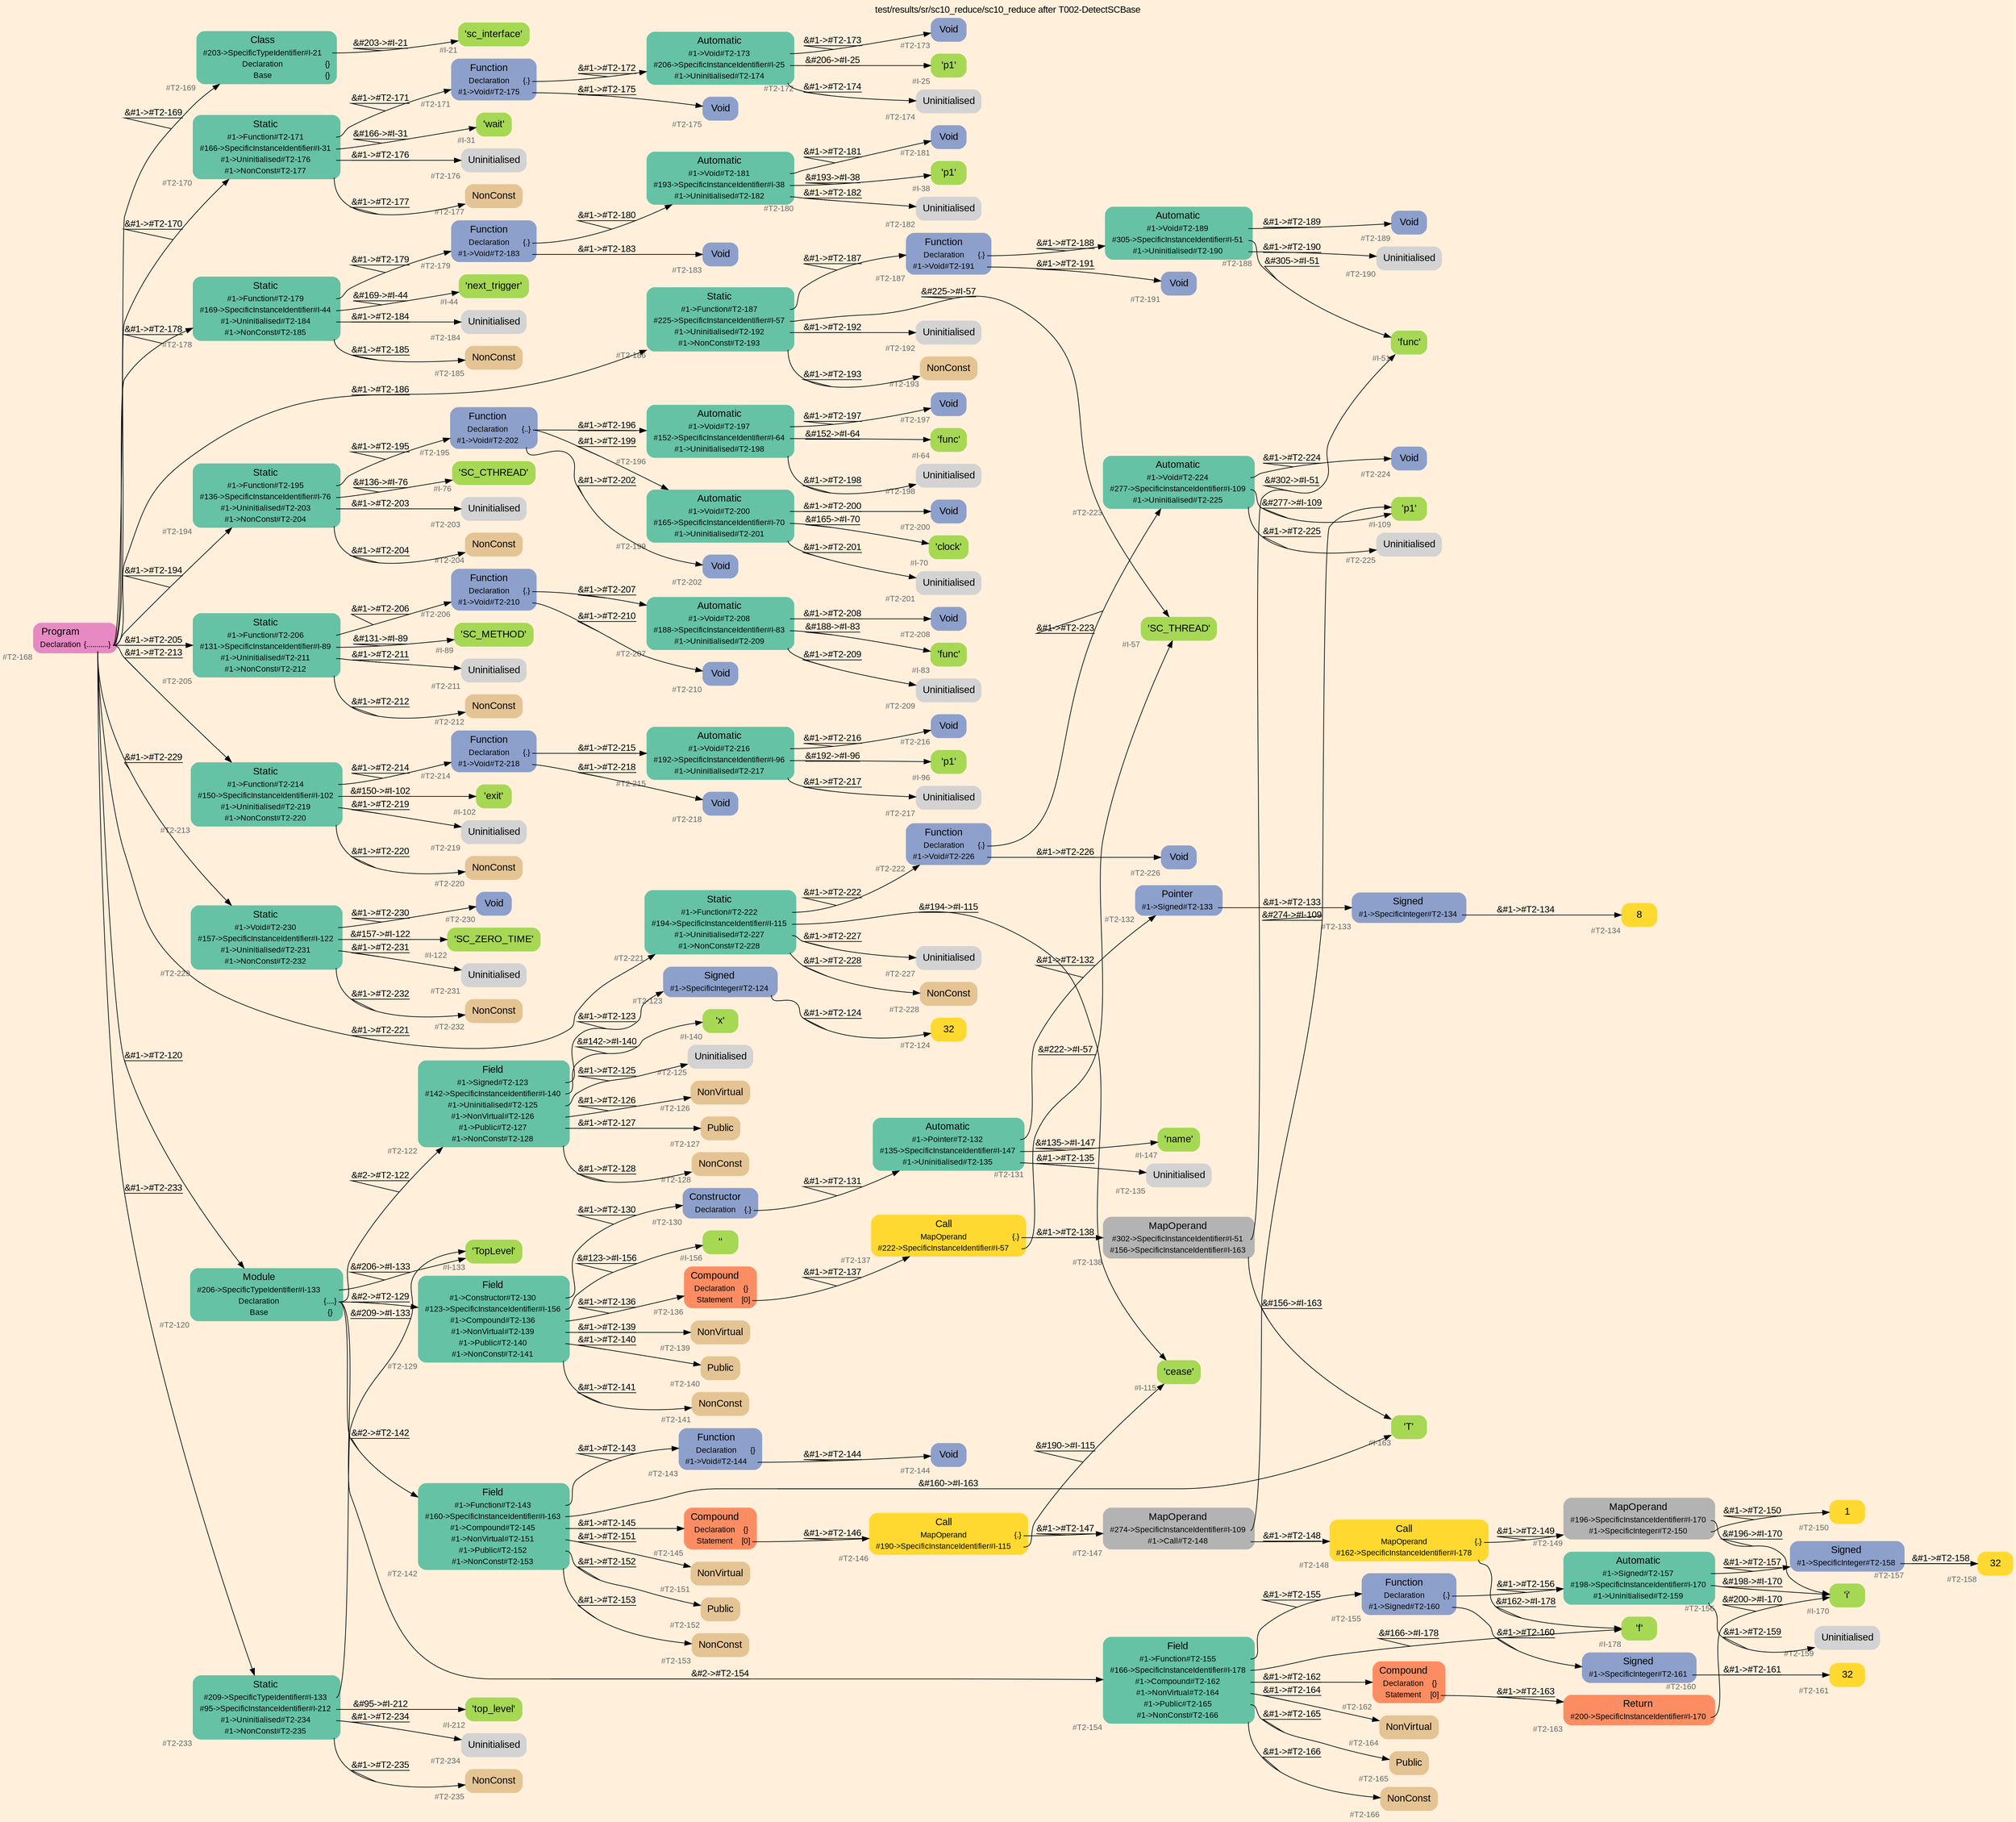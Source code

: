 digraph "test/results/sr/sc10_reduce/sc10_reduce after T002-DetectSCBase" {
label = "test/results/sr/sc10_reduce/sc10_reduce after T002-DetectSCBase"
labelloc = t
graph [
    rankdir = "LR"
    ranksep = 0.3
    bgcolor = antiquewhite1
    color = black
    fontcolor = black
    fontname = "Arial"
];
node [
    fontname = "Arial"
];
edge [
    fontname = "Arial"
];

// -------------------- node figure --------------------
// -------- block #T2-168 ----------
"#T2-168" [
    fillcolor = "/set28/4"
    xlabel = "#T2-168"
    fontsize = "12"
    fontcolor = grey40
    shape = "plaintext"
    label = <<TABLE BORDER="0" CELLBORDER="0" CELLSPACING="0">
     <TR><TD><FONT COLOR="black" POINT-SIZE="15">Program</FONT></TD></TR>
     <TR><TD><FONT COLOR="black" POINT-SIZE="12">Declaration</FONT></TD><TD PORT="port0"><FONT COLOR="black" POINT-SIZE="12">{...........}</FONT></TD></TR>
    </TABLE>>
    style = "rounded,filled"
];

// -------- block #T2-169 ----------
"#T2-169" [
    fillcolor = "/set28/1"
    xlabel = "#T2-169"
    fontsize = "12"
    fontcolor = grey40
    shape = "plaintext"
    label = <<TABLE BORDER="0" CELLBORDER="0" CELLSPACING="0">
     <TR><TD><FONT COLOR="black" POINT-SIZE="15">Class</FONT></TD></TR>
     <TR><TD><FONT COLOR="black" POINT-SIZE="12">#203-&gt;SpecificTypeIdentifier#I-21</FONT></TD><TD PORT="port0"></TD></TR>
     <TR><TD><FONT COLOR="black" POINT-SIZE="12">Declaration</FONT></TD><TD PORT="port1"><FONT COLOR="black" POINT-SIZE="12">{}</FONT></TD></TR>
     <TR><TD><FONT COLOR="black" POINT-SIZE="12">Base</FONT></TD><TD PORT="port2"><FONT COLOR="black" POINT-SIZE="12">{}</FONT></TD></TR>
    </TABLE>>
    style = "rounded,filled"
];

// -------- block #I-21 ----------
"#I-21" [
    fillcolor = "/set28/5"
    xlabel = "#I-21"
    fontsize = "12"
    fontcolor = grey40
    shape = "plaintext"
    label = <<TABLE BORDER="0" CELLBORDER="0" CELLSPACING="0">
     <TR><TD><FONT COLOR="black" POINT-SIZE="15">'sc_interface'</FONT></TD></TR>
    </TABLE>>
    style = "rounded,filled"
];

// -------- block #T2-170 ----------
"#T2-170" [
    fillcolor = "/set28/1"
    xlabel = "#T2-170"
    fontsize = "12"
    fontcolor = grey40
    shape = "plaintext"
    label = <<TABLE BORDER="0" CELLBORDER="0" CELLSPACING="0">
     <TR><TD><FONT COLOR="black" POINT-SIZE="15">Static</FONT></TD></TR>
     <TR><TD><FONT COLOR="black" POINT-SIZE="12">#1-&gt;Function#T2-171</FONT></TD><TD PORT="port0"></TD></TR>
     <TR><TD><FONT COLOR="black" POINT-SIZE="12">#166-&gt;SpecificInstanceIdentifier#I-31</FONT></TD><TD PORT="port1"></TD></TR>
     <TR><TD><FONT COLOR="black" POINT-SIZE="12">#1-&gt;Uninitialised#T2-176</FONT></TD><TD PORT="port2"></TD></TR>
     <TR><TD><FONT COLOR="black" POINT-SIZE="12">#1-&gt;NonConst#T2-177</FONT></TD><TD PORT="port3"></TD></TR>
    </TABLE>>
    style = "rounded,filled"
];

// -------- block #T2-171 ----------
"#T2-171" [
    fillcolor = "/set28/3"
    xlabel = "#T2-171"
    fontsize = "12"
    fontcolor = grey40
    shape = "plaintext"
    label = <<TABLE BORDER="0" CELLBORDER="0" CELLSPACING="0">
     <TR><TD><FONT COLOR="black" POINT-SIZE="15">Function</FONT></TD></TR>
     <TR><TD><FONT COLOR="black" POINT-SIZE="12">Declaration</FONT></TD><TD PORT="port0"><FONT COLOR="black" POINT-SIZE="12">{.}</FONT></TD></TR>
     <TR><TD><FONT COLOR="black" POINT-SIZE="12">#1-&gt;Void#T2-175</FONT></TD><TD PORT="port1"></TD></TR>
    </TABLE>>
    style = "rounded,filled"
];

// -------- block #T2-172 ----------
"#T2-172" [
    fillcolor = "/set28/1"
    xlabel = "#T2-172"
    fontsize = "12"
    fontcolor = grey40
    shape = "plaintext"
    label = <<TABLE BORDER="0" CELLBORDER="0" CELLSPACING="0">
     <TR><TD><FONT COLOR="black" POINT-SIZE="15">Automatic</FONT></TD></TR>
     <TR><TD><FONT COLOR="black" POINT-SIZE="12">#1-&gt;Void#T2-173</FONT></TD><TD PORT="port0"></TD></TR>
     <TR><TD><FONT COLOR="black" POINT-SIZE="12">#206-&gt;SpecificInstanceIdentifier#I-25</FONT></TD><TD PORT="port1"></TD></TR>
     <TR><TD><FONT COLOR="black" POINT-SIZE="12">#1-&gt;Uninitialised#T2-174</FONT></TD><TD PORT="port2"></TD></TR>
    </TABLE>>
    style = "rounded,filled"
];

// -------- block #T2-173 ----------
"#T2-173" [
    fillcolor = "/set28/3"
    xlabel = "#T2-173"
    fontsize = "12"
    fontcolor = grey40
    shape = "plaintext"
    label = <<TABLE BORDER="0" CELLBORDER="0" CELLSPACING="0">
     <TR><TD><FONT COLOR="black" POINT-SIZE="15">Void</FONT></TD></TR>
    </TABLE>>
    style = "rounded,filled"
];

// -------- block #I-25 ----------
"#I-25" [
    fillcolor = "/set28/5"
    xlabel = "#I-25"
    fontsize = "12"
    fontcolor = grey40
    shape = "plaintext"
    label = <<TABLE BORDER="0" CELLBORDER="0" CELLSPACING="0">
     <TR><TD><FONT COLOR="black" POINT-SIZE="15">'p1'</FONT></TD></TR>
    </TABLE>>
    style = "rounded,filled"
];

// -------- block #T2-174 ----------
"#T2-174" [
    xlabel = "#T2-174"
    fontsize = "12"
    fontcolor = grey40
    shape = "plaintext"
    label = <<TABLE BORDER="0" CELLBORDER="0" CELLSPACING="0">
     <TR><TD><FONT COLOR="black" POINT-SIZE="15">Uninitialised</FONT></TD></TR>
    </TABLE>>
    style = "rounded,filled"
];

// -------- block #T2-175 ----------
"#T2-175" [
    fillcolor = "/set28/3"
    xlabel = "#T2-175"
    fontsize = "12"
    fontcolor = grey40
    shape = "plaintext"
    label = <<TABLE BORDER="0" CELLBORDER="0" CELLSPACING="0">
     <TR><TD><FONT COLOR="black" POINT-SIZE="15">Void</FONT></TD></TR>
    </TABLE>>
    style = "rounded,filled"
];

// -------- block #I-31 ----------
"#I-31" [
    fillcolor = "/set28/5"
    xlabel = "#I-31"
    fontsize = "12"
    fontcolor = grey40
    shape = "plaintext"
    label = <<TABLE BORDER="0" CELLBORDER="0" CELLSPACING="0">
     <TR><TD><FONT COLOR="black" POINT-SIZE="15">'wait'</FONT></TD></TR>
    </TABLE>>
    style = "rounded,filled"
];

// -------- block #T2-176 ----------
"#T2-176" [
    xlabel = "#T2-176"
    fontsize = "12"
    fontcolor = grey40
    shape = "plaintext"
    label = <<TABLE BORDER="0" CELLBORDER="0" CELLSPACING="0">
     <TR><TD><FONT COLOR="black" POINT-SIZE="15">Uninitialised</FONT></TD></TR>
    </TABLE>>
    style = "rounded,filled"
];

// -------- block #T2-177 ----------
"#T2-177" [
    fillcolor = "/set28/7"
    xlabel = "#T2-177"
    fontsize = "12"
    fontcolor = grey40
    shape = "plaintext"
    label = <<TABLE BORDER="0" CELLBORDER="0" CELLSPACING="0">
     <TR><TD><FONT COLOR="black" POINT-SIZE="15">NonConst</FONT></TD></TR>
    </TABLE>>
    style = "rounded,filled"
];

// -------- block #T2-178 ----------
"#T2-178" [
    fillcolor = "/set28/1"
    xlabel = "#T2-178"
    fontsize = "12"
    fontcolor = grey40
    shape = "plaintext"
    label = <<TABLE BORDER="0" CELLBORDER="0" CELLSPACING="0">
     <TR><TD><FONT COLOR="black" POINT-SIZE="15">Static</FONT></TD></TR>
     <TR><TD><FONT COLOR="black" POINT-SIZE="12">#1-&gt;Function#T2-179</FONT></TD><TD PORT="port0"></TD></TR>
     <TR><TD><FONT COLOR="black" POINT-SIZE="12">#169-&gt;SpecificInstanceIdentifier#I-44</FONT></TD><TD PORT="port1"></TD></TR>
     <TR><TD><FONT COLOR="black" POINT-SIZE="12">#1-&gt;Uninitialised#T2-184</FONT></TD><TD PORT="port2"></TD></TR>
     <TR><TD><FONT COLOR="black" POINT-SIZE="12">#1-&gt;NonConst#T2-185</FONT></TD><TD PORT="port3"></TD></TR>
    </TABLE>>
    style = "rounded,filled"
];

// -------- block #T2-179 ----------
"#T2-179" [
    fillcolor = "/set28/3"
    xlabel = "#T2-179"
    fontsize = "12"
    fontcolor = grey40
    shape = "plaintext"
    label = <<TABLE BORDER="0" CELLBORDER="0" CELLSPACING="0">
     <TR><TD><FONT COLOR="black" POINT-SIZE="15">Function</FONT></TD></TR>
     <TR><TD><FONT COLOR="black" POINT-SIZE="12">Declaration</FONT></TD><TD PORT="port0"><FONT COLOR="black" POINT-SIZE="12">{.}</FONT></TD></TR>
     <TR><TD><FONT COLOR="black" POINT-SIZE="12">#1-&gt;Void#T2-183</FONT></TD><TD PORT="port1"></TD></TR>
    </TABLE>>
    style = "rounded,filled"
];

// -------- block #T2-180 ----------
"#T2-180" [
    fillcolor = "/set28/1"
    xlabel = "#T2-180"
    fontsize = "12"
    fontcolor = grey40
    shape = "plaintext"
    label = <<TABLE BORDER="0" CELLBORDER="0" CELLSPACING="0">
     <TR><TD><FONT COLOR="black" POINT-SIZE="15">Automatic</FONT></TD></TR>
     <TR><TD><FONT COLOR="black" POINT-SIZE="12">#1-&gt;Void#T2-181</FONT></TD><TD PORT="port0"></TD></TR>
     <TR><TD><FONT COLOR="black" POINT-SIZE="12">#193-&gt;SpecificInstanceIdentifier#I-38</FONT></TD><TD PORT="port1"></TD></TR>
     <TR><TD><FONT COLOR="black" POINT-SIZE="12">#1-&gt;Uninitialised#T2-182</FONT></TD><TD PORT="port2"></TD></TR>
    </TABLE>>
    style = "rounded,filled"
];

// -------- block #T2-181 ----------
"#T2-181" [
    fillcolor = "/set28/3"
    xlabel = "#T2-181"
    fontsize = "12"
    fontcolor = grey40
    shape = "plaintext"
    label = <<TABLE BORDER="0" CELLBORDER="0" CELLSPACING="0">
     <TR><TD><FONT COLOR="black" POINT-SIZE="15">Void</FONT></TD></TR>
    </TABLE>>
    style = "rounded,filled"
];

// -------- block #I-38 ----------
"#I-38" [
    fillcolor = "/set28/5"
    xlabel = "#I-38"
    fontsize = "12"
    fontcolor = grey40
    shape = "plaintext"
    label = <<TABLE BORDER="0" CELLBORDER="0" CELLSPACING="0">
     <TR><TD><FONT COLOR="black" POINT-SIZE="15">'p1'</FONT></TD></TR>
    </TABLE>>
    style = "rounded,filled"
];

// -------- block #T2-182 ----------
"#T2-182" [
    xlabel = "#T2-182"
    fontsize = "12"
    fontcolor = grey40
    shape = "plaintext"
    label = <<TABLE BORDER="0" CELLBORDER="0" CELLSPACING="0">
     <TR><TD><FONT COLOR="black" POINT-SIZE="15">Uninitialised</FONT></TD></TR>
    </TABLE>>
    style = "rounded,filled"
];

// -------- block #T2-183 ----------
"#T2-183" [
    fillcolor = "/set28/3"
    xlabel = "#T2-183"
    fontsize = "12"
    fontcolor = grey40
    shape = "plaintext"
    label = <<TABLE BORDER="0" CELLBORDER="0" CELLSPACING="0">
     <TR><TD><FONT COLOR="black" POINT-SIZE="15">Void</FONT></TD></TR>
    </TABLE>>
    style = "rounded,filled"
];

// -------- block #I-44 ----------
"#I-44" [
    fillcolor = "/set28/5"
    xlabel = "#I-44"
    fontsize = "12"
    fontcolor = grey40
    shape = "plaintext"
    label = <<TABLE BORDER="0" CELLBORDER="0" CELLSPACING="0">
     <TR><TD><FONT COLOR="black" POINT-SIZE="15">'next_trigger'</FONT></TD></TR>
    </TABLE>>
    style = "rounded,filled"
];

// -------- block #T2-184 ----------
"#T2-184" [
    xlabel = "#T2-184"
    fontsize = "12"
    fontcolor = grey40
    shape = "plaintext"
    label = <<TABLE BORDER="0" CELLBORDER="0" CELLSPACING="0">
     <TR><TD><FONT COLOR="black" POINT-SIZE="15">Uninitialised</FONT></TD></TR>
    </TABLE>>
    style = "rounded,filled"
];

// -------- block #T2-185 ----------
"#T2-185" [
    fillcolor = "/set28/7"
    xlabel = "#T2-185"
    fontsize = "12"
    fontcolor = grey40
    shape = "plaintext"
    label = <<TABLE BORDER="0" CELLBORDER="0" CELLSPACING="0">
     <TR><TD><FONT COLOR="black" POINT-SIZE="15">NonConst</FONT></TD></TR>
    </TABLE>>
    style = "rounded,filled"
];

// -------- block #T2-186 ----------
"#T2-186" [
    fillcolor = "/set28/1"
    xlabel = "#T2-186"
    fontsize = "12"
    fontcolor = grey40
    shape = "plaintext"
    label = <<TABLE BORDER="0" CELLBORDER="0" CELLSPACING="0">
     <TR><TD><FONT COLOR="black" POINT-SIZE="15">Static</FONT></TD></TR>
     <TR><TD><FONT COLOR="black" POINT-SIZE="12">#1-&gt;Function#T2-187</FONT></TD><TD PORT="port0"></TD></TR>
     <TR><TD><FONT COLOR="black" POINT-SIZE="12">#225-&gt;SpecificInstanceIdentifier#I-57</FONT></TD><TD PORT="port1"></TD></TR>
     <TR><TD><FONT COLOR="black" POINT-SIZE="12">#1-&gt;Uninitialised#T2-192</FONT></TD><TD PORT="port2"></TD></TR>
     <TR><TD><FONT COLOR="black" POINT-SIZE="12">#1-&gt;NonConst#T2-193</FONT></TD><TD PORT="port3"></TD></TR>
    </TABLE>>
    style = "rounded,filled"
];

// -------- block #T2-187 ----------
"#T2-187" [
    fillcolor = "/set28/3"
    xlabel = "#T2-187"
    fontsize = "12"
    fontcolor = grey40
    shape = "plaintext"
    label = <<TABLE BORDER="0" CELLBORDER="0" CELLSPACING="0">
     <TR><TD><FONT COLOR="black" POINT-SIZE="15">Function</FONT></TD></TR>
     <TR><TD><FONT COLOR="black" POINT-SIZE="12">Declaration</FONT></TD><TD PORT="port0"><FONT COLOR="black" POINT-SIZE="12">{.}</FONT></TD></TR>
     <TR><TD><FONT COLOR="black" POINT-SIZE="12">#1-&gt;Void#T2-191</FONT></TD><TD PORT="port1"></TD></TR>
    </TABLE>>
    style = "rounded,filled"
];

// -------- block #T2-188 ----------
"#T2-188" [
    fillcolor = "/set28/1"
    xlabel = "#T2-188"
    fontsize = "12"
    fontcolor = grey40
    shape = "plaintext"
    label = <<TABLE BORDER="0" CELLBORDER="0" CELLSPACING="0">
     <TR><TD><FONT COLOR="black" POINT-SIZE="15">Automatic</FONT></TD></TR>
     <TR><TD><FONT COLOR="black" POINT-SIZE="12">#1-&gt;Void#T2-189</FONT></TD><TD PORT="port0"></TD></TR>
     <TR><TD><FONT COLOR="black" POINT-SIZE="12">#305-&gt;SpecificInstanceIdentifier#I-51</FONT></TD><TD PORT="port1"></TD></TR>
     <TR><TD><FONT COLOR="black" POINT-SIZE="12">#1-&gt;Uninitialised#T2-190</FONT></TD><TD PORT="port2"></TD></TR>
    </TABLE>>
    style = "rounded,filled"
];

// -------- block #T2-189 ----------
"#T2-189" [
    fillcolor = "/set28/3"
    xlabel = "#T2-189"
    fontsize = "12"
    fontcolor = grey40
    shape = "plaintext"
    label = <<TABLE BORDER="0" CELLBORDER="0" CELLSPACING="0">
     <TR><TD><FONT COLOR="black" POINT-SIZE="15">Void</FONT></TD></TR>
    </TABLE>>
    style = "rounded,filled"
];

// -------- block #I-51 ----------
"#I-51" [
    fillcolor = "/set28/5"
    xlabel = "#I-51"
    fontsize = "12"
    fontcolor = grey40
    shape = "plaintext"
    label = <<TABLE BORDER="0" CELLBORDER="0" CELLSPACING="0">
     <TR><TD><FONT COLOR="black" POINT-SIZE="15">'func'</FONT></TD></TR>
    </TABLE>>
    style = "rounded,filled"
];

// -------- block #T2-190 ----------
"#T2-190" [
    xlabel = "#T2-190"
    fontsize = "12"
    fontcolor = grey40
    shape = "plaintext"
    label = <<TABLE BORDER="0" CELLBORDER="0" CELLSPACING="0">
     <TR><TD><FONT COLOR="black" POINT-SIZE="15">Uninitialised</FONT></TD></TR>
    </TABLE>>
    style = "rounded,filled"
];

// -------- block #T2-191 ----------
"#T2-191" [
    fillcolor = "/set28/3"
    xlabel = "#T2-191"
    fontsize = "12"
    fontcolor = grey40
    shape = "plaintext"
    label = <<TABLE BORDER="0" CELLBORDER="0" CELLSPACING="0">
     <TR><TD><FONT COLOR="black" POINT-SIZE="15">Void</FONT></TD></TR>
    </TABLE>>
    style = "rounded,filled"
];

// -------- block #I-57 ----------
"#I-57" [
    fillcolor = "/set28/5"
    xlabel = "#I-57"
    fontsize = "12"
    fontcolor = grey40
    shape = "plaintext"
    label = <<TABLE BORDER="0" CELLBORDER="0" CELLSPACING="0">
     <TR><TD><FONT COLOR="black" POINT-SIZE="15">'SC_THREAD'</FONT></TD></TR>
    </TABLE>>
    style = "rounded,filled"
];

// -------- block #T2-192 ----------
"#T2-192" [
    xlabel = "#T2-192"
    fontsize = "12"
    fontcolor = grey40
    shape = "plaintext"
    label = <<TABLE BORDER="0" CELLBORDER="0" CELLSPACING="0">
     <TR><TD><FONT COLOR="black" POINT-SIZE="15">Uninitialised</FONT></TD></TR>
    </TABLE>>
    style = "rounded,filled"
];

// -------- block #T2-193 ----------
"#T2-193" [
    fillcolor = "/set28/7"
    xlabel = "#T2-193"
    fontsize = "12"
    fontcolor = grey40
    shape = "plaintext"
    label = <<TABLE BORDER="0" CELLBORDER="0" CELLSPACING="0">
     <TR><TD><FONT COLOR="black" POINT-SIZE="15">NonConst</FONT></TD></TR>
    </TABLE>>
    style = "rounded,filled"
];

// -------- block #T2-194 ----------
"#T2-194" [
    fillcolor = "/set28/1"
    xlabel = "#T2-194"
    fontsize = "12"
    fontcolor = grey40
    shape = "plaintext"
    label = <<TABLE BORDER="0" CELLBORDER="0" CELLSPACING="0">
     <TR><TD><FONT COLOR="black" POINT-SIZE="15">Static</FONT></TD></TR>
     <TR><TD><FONT COLOR="black" POINT-SIZE="12">#1-&gt;Function#T2-195</FONT></TD><TD PORT="port0"></TD></TR>
     <TR><TD><FONT COLOR="black" POINT-SIZE="12">#136-&gt;SpecificInstanceIdentifier#I-76</FONT></TD><TD PORT="port1"></TD></TR>
     <TR><TD><FONT COLOR="black" POINT-SIZE="12">#1-&gt;Uninitialised#T2-203</FONT></TD><TD PORT="port2"></TD></TR>
     <TR><TD><FONT COLOR="black" POINT-SIZE="12">#1-&gt;NonConst#T2-204</FONT></TD><TD PORT="port3"></TD></TR>
    </TABLE>>
    style = "rounded,filled"
];

// -------- block #T2-195 ----------
"#T2-195" [
    fillcolor = "/set28/3"
    xlabel = "#T2-195"
    fontsize = "12"
    fontcolor = grey40
    shape = "plaintext"
    label = <<TABLE BORDER="0" CELLBORDER="0" CELLSPACING="0">
     <TR><TD><FONT COLOR="black" POINT-SIZE="15">Function</FONT></TD></TR>
     <TR><TD><FONT COLOR="black" POINT-SIZE="12">Declaration</FONT></TD><TD PORT="port0"><FONT COLOR="black" POINT-SIZE="12">{..}</FONT></TD></TR>
     <TR><TD><FONT COLOR="black" POINT-SIZE="12">#1-&gt;Void#T2-202</FONT></TD><TD PORT="port1"></TD></TR>
    </TABLE>>
    style = "rounded,filled"
];

// -------- block #T2-196 ----------
"#T2-196" [
    fillcolor = "/set28/1"
    xlabel = "#T2-196"
    fontsize = "12"
    fontcolor = grey40
    shape = "plaintext"
    label = <<TABLE BORDER="0" CELLBORDER="0" CELLSPACING="0">
     <TR><TD><FONT COLOR="black" POINT-SIZE="15">Automatic</FONT></TD></TR>
     <TR><TD><FONT COLOR="black" POINT-SIZE="12">#1-&gt;Void#T2-197</FONT></TD><TD PORT="port0"></TD></TR>
     <TR><TD><FONT COLOR="black" POINT-SIZE="12">#152-&gt;SpecificInstanceIdentifier#I-64</FONT></TD><TD PORT="port1"></TD></TR>
     <TR><TD><FONT COLOR="black" POINT-SIZE="12">#1-&gt;Uninitialised#T2-198</FONT></TD><TD PORT="port2"></TD></TR>
    </TABLE>>
    style = "rounded,filled"
];

// -------- block #T2-197 ----------
"#T2-197" [
    fillcolor = "/set28/3"
    xlabel = "#T2-197"
    fontsize = "12"
    fontcolor = grey40
    shape = "plaintext"
    label = <<TABLE BORDER="0" CELLBORDER="0" CELLSPACING="0">
     <TR><TD><FONT COLOR="black" POINT-SIZE="15">Void</FONT></TD></TR>
    </TABLE>>
    style = "rounded,filled"
];

// -------- block #I-64 ----------
"#I-64" [
    fillcolor = "/set28/5"
    xlabel = "#I-64"
    fontsize = "12"
    fontcolor = grey40
    shape = "plaintext"
    label = <<TABLE BORDER="0" CELLBORDER="0" CELLSPACING="0">
     <TR><TD><FONT COLOR="black" POINT-SIZE="15">'func'</FONT></TD></TR>
    </TABLE>>
    style = "rounded,filled"
];

// -------- block #T2-198 ----------
"#T2-198" [
    xlabel = "#T2-198"
    fontsize = "12"
    fontcolor = grey40
    shape = "plaintext"
    label = <<TABLE BORDER="0" CELLBORDER="0" CELLSPACING="0">
     <TR><TD><FONT COLOR="black" POINT-SIZE="15">Uninitialised</FONT></TD></TR>
    </TABLE>>
    style = "rounded,filled"
];

// -------- block #T2-199 ----------
"#T2-199" [
    fillcolor = "/set28/1"
    xlabel = "#T2-199"
    fontsize = "12"
    fontcolor = grey40
    shape = "plaintext"
    label = <<TABLE BORDER="0" CELLBORDER="0" CELLSPACING="0">
     <TR><TD><FONT COLOR="black" POINT-SIZE="15">Automatic</FONT></TD></TR>
     <TR><TD><FONT COLOR="black" POINT-SIZE="12">#1-&gt;Void#T2-200</FONT></TD><TD PORT="port0"></TD></TR>
     <TR><TD><FONT COLOR="black" POINT-SIZE="12">#165-&gt;SpecificInstanceIdentifier#I-70</FONT></TD><TD PORT="port1"></TD></TR>
     <TR><TD><FONT COLOR="black" POINT-SIZE="12">#1-&gt;Uninitialised#T2-201</FONT></TD><TD PORT="port2"></TD></TR>
    </TABLE>>
    style = "rounded,filled"
];

// -------- block #T2-200 ----------
"#T2-200" [
    fillcolor = "/set28/3"
    xlabel = "#T2-200"
    fontsize = "12"
    fontcolor = grey40
    shape = "plaintext"
    label = <<TABLE BORDER="0" CELLBORDER="0" CELLSPACING="0">
     <TR><TD><FONT COLOR="black" POINT-SIZE="15">Void</FONT></TD></TR>
    </TABLE>>
    style = "rounded,filled"
];

// -------- block #I-70 ----------
"#I-70" [
    fillcolor = "/set28/5"
    xlabel = "#I-70"
    fontsize = "12"
    fontcolor = grey40
    shape = "plaintext"
    label = <<TABLE BORDER="0" CELLBORDER="0" CELLSPACING="0">
     <TR><TD><FONT COLOR="black" POINT-SIZE="15">'clock'</FONT></TD></TR>
    </TABLE>>
    style = "rounded,filled"
];

// -------- block #T2-201 ----------
"#T2-201" [
    xlabel = "#T2-201"
    fontsize = "12"
    fontcolor = grey40
    shape = "plaintext"
    label = <<TABLE BORDER="0" CELLBORDER="0" CELLSPACING="0">
     <TR><TD><FONT COLOR="black" POINT-SIZE="15">Uninitialised</FONT></TD></TR>
    </TABLE>>
    style = "rounded,filled"
];

// -------- block #T2-202 ----------
"#T2-202" [
    fillcolor = "/set28/3"
    xlabel = "#T2-202"
    fontsize = "12"
    fontcolor = grey40
    shape = "plaintext"
    label = <<TABLE BORDER="0" CELLBORDER="0" CELLSPACING="0">
     <TR><TD><FONT COLOR="black" POINT-SIZE="15">Void</FONT></TD></TR>
    </TABLE>>
    style = "rounded,filled"
];

// -------- block #I-76 ----------
"#I-76" [
    fillcolor = "/set28/5"
    xlabel = "#I-76"
    fontsize = "12"
    fontcolor = grey40
    shape = "plaintext"
    label = <<TABLE BORDER="0" CELLBORDER="0" CELLSPACING="0">
     <TR><TD><FONT COLOR="black" POINT-SIZE="15">'SC_CTHREAD'</FONT></TD></TR>
    </TABLE>>
    style = "rounded,filled"
];

// -------- block #T2-203 ----------
"#T2-203" [
    xlabel = "#T2-203"
    fontsize = "12"
    fontcolor = grey40
    shape = "plaintext"
    label = <<TABLE BORDER="0" CELLBORDER="0" CELLSPACING="0">
     <TR><TD><FONT COLOR="black" POINT-SIZE="15">Uninitialised</FONT></TD></TR>
    </TABLE>>
    style = "rounded,filled"
];

// -------- block #T2-204 ----------
"#T2-204" [
    fillcolor = "/set28/7"
    xlabel = "#T2-204"
    fontsize = "12"
    fontcolor = grey40
    shape = "plaintext"
    label = <<TABLE BORDER="0" CELLBORDER="0" CELLSPACING="0">
     <TR><TD><FONT COLOR="black" POINT-SIZE="15">NonConst</FONT></TD></TR>
    </TABLE>>
    style = "rounded,filled"
];

// -------- block #T2-205 ----------
"#T2-205" [
    fillcolor = "/set28/1"
    xlabel = "#T2-205"
    fontsize = "12"
    fontcolor = grey40
    shape = "plaintext"
    label = <<TABLE BORDER="0" CELLBORDER="0" CELLSPACING="0">
     <TR><TD><FONT COLOR="black" POINT-SIZE="15">Static</FONT></TD></TR>
     <TR><TD><FONT COLOR="black" POINT-SIZE="12">#1-&gt;Function#T2-206</FONT></TD><TD PORT="port0"></TD></TR>
     <TR><TD><FONT COLOR="black" POINT-SIZE="12">#131-&gt;SpecificInstanceIdentifier#I-89</FONT></TD><TD PORT="port1"></TD></TR>
     <TR><TD><FONT COLOR="black" POINT-SIZE="12">#1-&gt;Uninitialised#T2-211</FONT></TD><TD PORT="port2"></TD></TR>
     <TR><TD><FONT COLOR="black" POINT-SIZE="12">#1-&gt;NonConst#T2-212</FONT></TD><TD PORT="port3"></TD></TR>
    </TABLE>>
    style = "rounded,filled"
];

// -------- block #T2-206 ----------
"#T2-206" [
    fillcolor = "/set28/3"
    xlabel = "#T2-206"
    fontsize = "12"
    fontcolor = grey40
    shape = "plaintext"
    label = <<TABLE BORDER="0" CELLBORDER="0" CELLSPACING="0">
     <TR><TD><FONT COLOR="black" POINT-SIZE="15">Function</FONT></TD></TR>
     <TR><TD><FONT COLOR="black" POINT-SIZE="12">Declaration</FONT></TD><TD PORT="port0"><FONT COLOR="black" POINT-SIZE="12">{.}</FONT></TD></TR>
     <TR><TD><FONT COLOR="black" POINT-SIZE="12">#1-&gt;Void#T2-210</FONT></TD><TD PORT="port1"></TD></TR>
    </TABLE>>
    style = "rounded,filled"
];

// -------- block #T2-207 ----------
"#T2-207" [
    fillcolor = "/set28/1"
    xlabel = "#T2-207"
    fontsize = "12"
    fontcolor = grey40
    shape = "plaintext"
    label = <<TABLE BORDER="0" CELLBORDER="0" CELLSPACING="0">
     <TR><TD><FONT COLOR="black" POINT-SIZE="15">Automatic</FONT></TD></TR>
     <TR><TD><FONT COLOR="black" POINT-SIZE="12">#1-&gt;Void#T2-208</FONT></TD><TD PORT="port0"></TD></TR>
     <TR><TD><FONT COLOR="black" POINT-SIZE="12">#188-&gt;SpecificInstanceIdentifier#I-83</FONT></TD><TD PORT="port1"></TD></TR>
     <TR><TD><FONT COLOR="black" POINT-SIZE="12">#1-&gt;Uninitialised#T2-209</FONT></TD><TD PORT="port2"></TD></TR>
    </TABLE>>
    style = "rounded,filled"
];

// -------- block #T2-208 ----------
"#T2-208" [
    fillcolor = "/set28/3"
    xlabel = "#T2-208"
    fontsize = "12"
    fontcolor = grey40
    shape = "plaintext"
    label = <<TABLE BORDER="0" CELLBORDER="0" CELLSPACING="0">
     <TR><TD><FONT COLOR="black" POINT-SIZE="15">Void</FONT></TD></TR>
    </TABLE>>
    style = "rounded,filled"
];

// -------- block #I-83 ----------
"#I-83" [
    fillcolor = "/set28/5"
    xlabel = "#I-83"
    fontsize = "12"
    fontcolor = grey40
    shape = "plaintext"
    label = <<TABLE BORDER="0" CELLBORDER="0" CELLSPACING="0">
     <TR><TD><FONT COLOR="black" POINT-SIZE="15">'func'</FONT></TD></TR>
    </TABLE>>
    style = "rounded,filled"
];

// -------- block #T2-209 ----------
"#T2-209" [
    xlabel = "#T2-209"
    fontsize = "12"
    fontcolor = grey40
    shape = "plaintext"
    label = <<TABLE BORDER="0" CELLBORDER="0" CELLSPACING="0">
     <TR><TD><FONT COLOR="black" POINT-SIZE="15">Uninitialised</FONT></TD></TR>
    </TABLE>>
    style = "rounded,filled"
];

// -------- block #T2-210 ----------
"#T2-210" [
    fillcolor = "/set28/3"
    xlabel = "#T2-210"
    fontsize = "12"
    fontcolor = grey40
    shape = "plaintext"
    label = <<TABLE BORDER="0" CELLBORDER="0" CELLSPACING="0">
     <TR><TD><FONT COLOR="black" POINT-SIZE="15">Void</FONT></TD></TR>
    </TABLE>>
    style = "rounded,filled"
];

// -------- block #I-89 ----------
"#I-89" [
    fillcolor = "/set28/5"
    xlabel = "#I-89"
    fontsize = "12"
    fontcolor = grey40
    shape = "plaintext"
    label = <<TABLE BORDER="0" CELLBORDER="0" CELLSPACING="0">
     <TR><TD><FONT COLOR="black" POINT-SIZE="15">'SC_METHOD'</FONT></TD></TR>
    </TABLE>>
    style = "rounded,filled"
];

// -------- block #T2-211 ----------
"#T2-211" [
    xlabel = "#T2-211"
    fontsize = "12"
    fontcolor = grey40
    shape = "plaintext"
    label = <<TABLE BORDER="0" CELLBORDER="0" CELLSPACING="0">
     <TR><TD><FONT COLOR="black" POINT-SIZE="15">Uninitialised</FONT></TD></TR>
    </TABLE>>
    style = "rounded,filled"
];

// -------- block #T2-212 ----------
"#T2-212" [
    fillcolor = "/set28/7"
    xlabel = "#T2-212"
    fontsize = "12"
    fontcolor = grey40
    shape = "plaintext"
    label = <<TABLE BORDER="0" CELLBORDER="0" CELLSPACING="0">
     <TR><TD><FONT COLOR="black" POINT-SIZE="15">NonConst</FONT></TD></TR>
    </TABLE>>
    style = "rounded,filled"
];

// -------- block #T2-213 ----------
"#T2-213" [
    fillcolor = "/set28/1"
    xlabel = "#T2-213"
    fontsize = "12"
    fontcolor = grey40
    shape = "plaintext"
    label = <<TABLE BORDER="0" CELLBORDER="0" CELLSPACING="0">
     <TR><TD><FONT COLOR="black" POINT-SIZE="15">Static</FONT></TD></TR>
     <TR><TD><FONT COLOR="black" POINT-SIZE="12">#1-&gt;Function#T2-214</FONT></TD><TD PORT="port0"></TD></TR>
     <TR><TD><FONT COLOR="black" POINT-SIZE="12">#150-&gt;SpecificInstanceIdentifier#I-102</FONT></TD><TD PORT="port1"></TD></TR>
     <TR><TD><FONT COLOR="black" POINT-SIZE="12">#1-&gt;Uninitialised#T2-219</FONT></TD><TD PORT="port2"></TD></TR>
     <TR><TD><FONT COLOR="black" POINT-SIZE="12">#1-&gt;NonConst#T2-220</FONT></TD><TD PORT="port3"></TD></TR>
    </TABLE>>
    style = "rounded,filled"
];

// -------- block #T2-214 ----------
"#T2-214" [
    fillcolor = "/set28/3"
    xlabel = "#T2-214"
    fontsize = "12"
    fontcolor = grey40
    shape = "plaintext"
    label = <<TABLE BORDER="0" CELLBORDER="0" CELLSPACING="0">
     <TR><TD><FONT COLOR="black" POINT-SIZE="15">Function</FONT></TD></TR>
     <TR><TD><FONT COLOR="black" POINT-SIZE="12">Declaration</FONT></TD><TD PORT="port0"><FONT COLOR="black" POINT-SIZE="12">{.}</FONT></TD></TR>
     <TR><TD><FONT COLOR="black" POINT-SIZE="12">#1-&gt;Void#T2-218</FONT></TD><TD PORT="port1"></TD></TR>
    </TABLE>>
    style = "rounded,filled"
];

// -------- block #T2-215 ----------
"#T2-215" [
    fillcolor = "/set28/1"
    xlabel = "#T2-215"
    fontsize = "12"
    fontcolor = grey40
    shape = "plaintext"
    label = <<TABLE BORDER="0" CELLBORDER="0" CELLSPACING="0">
     <TR><TD><FONT COLOR="black" POINT-SIZE="15">Automatic</FONT></TD></TR>
     <TR><TD><FONT COLOR="black" POINT-SIZE="12">#1-&gt;Void#T2-216</FONT></TD><TD PORT="port0"></TD></TR>
     <TR><TD><FONT COLOR="black" POINT-SIZE="12">#192-&gt;SpecificInstanceIdentifier#I-96</FONT></TD><TD PORT="port1"></TD></TR>
     <TR><TD><FONT COLOR="black" POINT-SIZE="12">#1-&gt;Uninitialised#T2-217</FONT></TD><TD PORT="port2"></TD></TR>
    </TABLE>>
    style = "rounded,filled"
];

// -------- block #T2-216 ----------
"#T2-216" [
    fillcolor = "/set28/3"
    xlabel = "#T2-216"
    fontsize = "12"
    fontcolor = grey40
    shape = "plaintext"
    label = <<TABLE BORDER="0" CELLBORDER="0" CELLSPACING="0">
     <TR><TD><FONT COLOR="black" POINT-SIZE="15">Void</FONT></TD></TR>
    </TABLE>>
    style = "rounded,filled"
];

// -------- block #I-96 ----------
"#I-96" [
    fillcolor = "/set28/5"
    xlabel = "#I-96"
    fontsize = "12"
    fontcolor = grey40
    shape = "plaintext"
    label = <<TABLE BORDER="0" CELLBORDER="0" CELLSPACING="0">
     <TR><TD><FONT COLOR="black" POINT-SIZE="15">'p1'</FONT></TD></TR>
    </TABLE>>
    style = "rounded,filled"
];

// -------- block #T2-217 ----------
"#T2-217" [
    xlabel = "#T2-217"
    fontsize = "12"
    fontcolor = grey40
    shape = "plaintext"
    label = <<TABLE BORDER="0" CELLBORDER="0" CELLSPACING="0">
     <TR><TD><FONT COLOR="black" POINT-SIZE="15">Uninitialised</FONT></TD></TR>
    </TABLE>>
    style = "rounded,filled"
];

// -------- block #T2-218 ----------
"#T2-218" [
    fillcolor = "/set28/3"
    xlabel = "#T2-218"
    fontsize = "12"
    fontcolor = grey40
    shape = "plaintext"
    label = <<TABLE BORDER="0" CELLBORDER="0" CELLSPACING="0">
     <TR><TD><FONT COLOR="black" POINT-SIZE="15">Void</FONT></TD></TR>
    </TABLE>>
    style = "rounded,filled"
];

// -------- block #I-102 ----------
"#I-102" [
    fillcolor = "/set28/5"
    xlabel = "#I-102"
    fontsize = "12"
    fontcolor = grey40
    shape = "plaintext"
    label = <<TABLE BORDER="0" CELLBORDER="0" CELLSPACING="0">
     <TR><TD><FONT COLOR="black" POINT-SIZE="15">'exit'</FONT></TD></TR>
    </TABLE>>
    style = "rounded,filled"
];

// -------- block #T2-219 ----------
"#T2-219" [
    xlabel = "#T2-219"
    fontsize = "12"
    fontcolor = grey40
    shape = "plaintext"
    label = <<TABLE BORDER="0" CELLBORDER="0" CELLSPACING="0">
     <TR><TD><FONT COLOR="black" POINT-SIZE="15">Uninitialised</FONT></TD></TR>
    </TABLE>>
    style = "rounded,filled"
];

// -------- block #T2-220 ----------
"#T2-220" [
    fillcolor = "/set28/7"
    xlabel = "#T2-220"
    fontsize = "12"
    fontcolor = grey40
    shape = "plaintext"
    label = <<TABLE BORDER="0" CELLBORDER="0" CELLSPACING="0">
     <TR><TD><FONT COLOR="black" POINT-SIZE="15">NonConst</FONT></TD></TR>
    </TABLE>>
    style = "rounded,filled"
];

// -------- block #T2-221 ----------
"#T2-221" [
    fillcolor = "/set28/1"
    xlabel = "#T2-221"
    fontsize = "12"
    fontcolor = grey40
    shape = "plaintext"
    label = <<TABLE BORDER="0" CELLBORDER="0" CELLSPACING="0">
     <TR><TD><FONT COLOR="black" POINT-SIZE="15">Static</FONT></TD></TR>
     <TR><TD><FONT COLOR="black" POINT-SIZE="12">#1-&gt;Function#T2-222</FONT></TD><TD PORT="port0"></TD></TR>
     <TR><TD><FONT COLOR="black" POINT-SIZE="12">#194-&gt;SpecificInstanceIdentifier#I-115</FONT></TD><TD PORT="port1"></TD></TR>
     <TR><TD><FONT COLOR="black" POINT-SIZE="12">#1-&gt;Uninitialised#T2-227</FONT></TD><TD PORT="port2"></TD></TR>
     <TR><TD><FONT COLOR="black" POINT-SIZE="12">#1-&gt;NonConst#T2-228</FONT></TD><TD PORT="port3"></TD></TR>
    </TABLE>>
    style = "rounded,filled"
];

// -------- block #T2-222 ----------
"#T2-222" [
    fillcolor = "/set28/3"
    xlabel = "#T2-222"
    fontsize = "12"
    fontcolor = grey40
    shape = "plaintext"
    label = <<TABLE BORDER="0" CELLBORDER="0" CELLSPACING="0">
     <TR><TD><FONT COLOR="black" POINT-SIZE="15">Function</FONT></TD></TR>
     <TR><TD><FONT COLOR="black" POINT-SIZE="12">Declaration</FONT></TD><TD PORT="port0"><FONT COLOR="black" POINT-SIZE="12">{.}</FONT></TD></TR>
     <TR><TD><FONT COLOR="black" POINT-SIZE="12">#1-&gt;Void#T2-226</FONT></TD><TD PORT="port1"></TD></TR>
    </TABLE>>
    style = "rounded,filled"
];

// -------- block #T2-223 ----------
"#T2-223" [
    fillcolor = "/set28/1"
    xlabel = "#T2-223"
    fontsize = "12"
    fontcolor = grey40
    shape = "plaintext"
    label = <<TABLE BORDER="0" CELLBORDER="0" CELLSPACING="0">
     <TR><TD><FONT COLOR="black" POINT-SIZE="15">Automatic</FONT></TD></TR>
     <TR><TD><FONT COLOR="black" POINT-SIZE="12">#1-&gt;Void#T2-224</FONT></TD><TD PORT="port0"></TD></TR>
     <TR><TD><FONT COLOR="black" POINT-SIZE="12">#277-&gt;SpecificInstanceIdentifier#I-109</FONT></TD><TD PORT="port1"></TD></TR>
     <TR><TD><FONT COLOR="black" POINT-SIZE="12">#1-&gt;Uninitialised#T2-225</FONT></TD><TD PORT="port2"></TD></TR>
    </TABLE>>
    style = "rounded,filled"
];

// -------- block #T2-224 ----------
"#T2-224" [
    fillcolor = "/set28/3"
    xlabel = "#T2-224"
    fontsize = "12"
    fontcolor = grey40
    shape = "plaintext"
    label = <<TABLE BORDER="0" CELLBORDER="0" CELLSPACING="0">
     <TR><TD><FONT COLOR="black" POINT-SIZE="15">Void</FONT></TD></TR>
    </TABLE>>
    style = "rounded,filled"
];

// -------- block #I-109 ----------
"#I-109" [
    fillcolor = "/set28/5"
    xlabel = "#I-109"
    fontsize = "12"
    fontcolor = grey40
    shape = "plaintext"
    label = <<TABLE BORDER="0" CELLBORDER="0" CELLSPACING="0">
     <TR><TD><FONT COLOR="black" POINT-SIZE="15">'p1'</FONT></TD></TR>
    </TABLE>>
    style = "rounded,filled"
];

// -------- block #T2-225 ----------
"#T2-225" [
    xlabel = "#T2-225"
    fontsize = "12"
    fontcolor = grey40
    shape = "plaintext"
    label = <<TABLE BORDER="0" CELLBORDER="0" CELLSPACING="0">
     <TR><TD><FONT COLOR="black" POINT-SIZE="15">Uninitialised</FONT></TD></TR>
    </TABLE>>
    style = "rounded,filled"
];

// -------- block #T2-226 ----------
"#T2-226" [
    fillcolor = "/set28/3"
    xlabel = "#T2-226"
    fontsize = "12"
    fontcolor = grey40
    shape = "plaintext"
    label = <<TABLE BORDER="0" CELLBORDER="0" CELLSPACING="0">
     <TR><TD><FONT COLOR="black" POINT-SIZE="15">Void</FONT></TD></TR>
    </TABLE>>
    style = "rounded,filled"
];

// -------- block #I-115 ----------
"#I-115" [
    fillcolor = "/set28/5"
    xlabel = "#I-115"
    fontsize = "12"
    fontcolor = grey40
    shape = "plaintext"
    label = <<TABLE BORDER="0" CELLBORDER="0" CELLSPACING="0">
     <TR><TD><FONT COLOR="black" POINT-SIZE="15">'cease'</FONT></TD></TR>
    </TABLE>>
    style = "rounded,filled"
];

// -------- block #T2-227 ----------
"#T2-227" [
    xlabel = "#T2-227"
    fontsize = "12"
    fontcolor = grey40
    shape = "plaintext"
    label = <<TABLE BORDER="0" CELLBORDER="0" CELLSPACING="0">
     <TR><TD><FONT COLOR="black" POINT-SIZE="15">Uninitialised</FONT></TD></TR>
    </TABLE>>
    style = "rounded,filled"
];

// -------- block #T2-228 ----------
"#T2-228" [
    fillcolor = "/set28/7"
    xlabel = "#T2-228"
    fontsize = "12"
    fontcolor = grey40
    shape = "plaintext"
    label = <<TABLE BORDER="0" CELLBORDER="0" CELLSPACING="0">
     <TR><TD><FONT COLOR="black" POINT-SIZE="15">NonConst</FONT></TD></TR>
    </TABLE>>
    style = "rounded,filled"
];

// -------- block #T2-229 ----------
"#T2-229" [
    fillcolor = "/set28/1"
    xlabel = "#T2-229"
    fontsize = "12"
    fontcolor = grey40
    shape = "plaintext"
    label = <<TABLE BORDER="0" CELLBORDER="0" CELLSPACING="0">
     <TR><TD><FONT COLOR="black" POINT-SIZE="15">Static</FONT></TD></TR>
     <TR><TD><FONT COLOR="black" POINT-SIZE="12">#1-&gt;Void#T2-230</FONT></TD><TD PORT="port0"></TD></TR>
     <TR><TD><FONT COLOR="black" POINT-SIZE="12">#157-&gt;SpecificInstanceIdentifier#I-122</FONT></TD><TD PORT="port1"></TD></TR>
     <TR><TD><FONT COLOR="black" POINT-SIZE="12">#1-&gt;Uninitialised#T2-231</FONT></TD><TD PORT="port2"></TD></TR>
     <TR><TD><FONT COLOR="black" POINT-SIZE="12">#1-&gt;NonConst#T2-232</FONT></TD><TD PORT="port3"></TD></TR>
    </TABLE>>
    style = "rounded,filled"
];

// -------- block #T2-230 ----------
"#T2-230" [
    fillcolor = "/set28/3"
    xlabel = "#T2-230"
    fontsize = "12"
    fontcolor = grey40
    shape = "plaintext"
    label = <<TABLE BORDER="0" CELLBORDER="0" CELLSPACING="0">
     <TR><TD><FONT COLOR="black" POINT-SIZE="15">Void</FONT></TD></TR>
    </TABLE>>
    style = "rounded,filled"
];

// -------- block #I-122 ----------
"#I-122" [
    fillcolor = "/set28/5"
    xlabel = "#I-122"
    fontsize = "12"
    fontcolor = grey40
    shape = "plaintext"
    label = <<TABLE BORDER="0" CELLBORDER="0" CELLSPACING="0">
     <TR><TD><FONT COLOR="black" POINT-SIZE="15">'SC_ZERO_TIME'</FONT></TD></TR>
    </TABLE>>
    style = "rounded,filled"
];

// -------- block #T2-231 ----------
"#T2-231" [
    xlabel = "#T2-231"
    fontsize = "12"
    fontcolor = grey40
    shape = "plaintext"
    label = <<TABLE BORDER="0" CELLBORDER="0" CELLSPACING="0">
     <TR><TD><FONT COLOR="black" POINT-SIZE="15">Uninitialised</FONT></TD></TR>
    </TABLE>>
    style = "rounded,filled"
];

// -------- block #T2-232 ----------
"#T2-232" [
    fillcolor = "/set28/7"
    xlabel = "#T2-232"
    fontsize = "12"
    fontcolor = grey40
    shape = "plaintext"
    label = <<TABLE BORDER="0" CELLBORDER="0" CELLSPACING="0">
     <TR><TD><FONT COLOR="black" POINT-SIZE="15">NonConst</FONT></TD></TR>
    </TABLE>>
    style = "rounded,filled"
];

// -------- block #T2-120 ----------
"#T2-120" [
    fillcolor = "/set28/1"
    xlabel = "#T2-120"
    fontsize = "12"
    fontcolor = grey40
    shape = "plaintext"
    label = <<TABLE BORDER="0" CELLBORDER="0" CELLSPACING="0">
     <TR><TD><FONT COLOR="black" POINT-SIZE="15">Module</FONT></TD></TR>
     <TR><TD><FONT COLOR="black" POINT-SIZE="12">#206-&gt;SpecificTypeIdentifier#I-133</FONT></TD><TD PORT="port0"></TD></TR>
     <TR><TD><FONT COLOR="black" POINT-SIZE="12">Declaration</FONT></TD><TD PORT="port1"><FONT COLOR="black" POINT-SIZE="12">{....}</FONT></TD></TR>
     <TR><TD><FONT COLOR="black" POINT-SIZE="12">Base</FONT></TD><TD PORT="port2"><FONT COLOR="black" POINT-SIZE="12">{}</FONT></TD></TR>
    </TABLE>>
    style = "rounded,filled"
];

// -------- block #I-133 ----------
"#I-133" [
    fillcolor = "/set28/5"
    xlabel = "#I-133"
    fontsize = "12"
    fontcolor = grey40
    shape = "plaintext"
    label = <<TABLE BORDER="0" CELLBORDER="0" CELLSPACING="0">
     <TR><TD><FONT COLOR="black" POINT-SIZE="15">'TopLevel'</FONT></TD></TR>
    </TABLE>>
    style = "rounded,filled"
];

// -------- block #T2-122 ----------
"#T2-122" [
    fillcolor = "/set28/1"
    xlabel = "#T2-122"
    fontsize = "12"
    fontcolor = grey40
    shape = "plaintext"
    label = <<TABLE BORDER="0" CELLBORDER="0" CELLSPACING="0">
     <TR><TD><FONT COLOR="black" POINT-SIZE="15">Field</FONT></TD></TR>
     <TR><TD><FONT COLOR="black" POINT-SIZE="12">#1-&gt;Signed#T2-123</FONT></TD><TD PORT="port0"></TD></TR>
     <TR><TD><FONT COLOR="black" POINT-SIZE="12">#142-&gt;SpecificInstanceIdentifier#I-140</FONT></TD><TD PORT="port1"></TD></TR>
     <TR><TD><FONT COLOR="black" POINT-SIZE="12">#1-&gt;Uninitialised#T2-125</FONT></TD><TD PORT="port2"></TD></TR>
     <TR><TD><FONT COLOR="black" POINT-SIZE="12">#1-&gt;NonVirtual#T2-126</FONT></TD><TD PORT="port3"></TD></TR>
     <TR><TD><FONT COLOR="black" POINT-SIZE="12">#1-&gt;Public#T2-127</FONT></TD><TD PORT="port4"></TD></TR>
     <TR><TD><FONT COLOR="black" POINT-SIZE="12">#1-&gt;NonConst#T2-128</FONT></TD><TD PORT="port5"></TD></TR>
    </TABLE>>
    style = "rounded,filled"
];

// -------- block #T2-123 ----------
"#T2-123" [
    fillcolor = "/set28/3"
    xlabel = "#T2-123"
    fontsize = "12"
    fontcolor = grey40
    shape = "plaintext"
    label = <<TABLE BORDER="0" CELLBORDER="0" CELLSPACING="0">
     <TR><TD><FONT COLOR="black" POINT-SIZE="15">Signed</FONT></TD></TR>
     <TR><TD><FONT COLOR="black" POINT-SIZE="12">#1-&gt;SpecificInteger#T2-124</FONT></TD><TD PORT="port0"></TD></TR>
    </TABLE>>
    style = "rounded,filled"
];

// -------- block #T2-124 ----------
"#T2-124" [
    fillcolor = "/set28/6"
    xlabel = "#T2-124"
    fontsize = "12"
    fontcolor = grey40
    shape = "plaintext"
    label = <<TABLE BORDER="0" CELLBORDER="0" CELLSPACING="0">
     <TR><TD><FONT COLOR="black" POINT-SIZE="15">32</FONT></TD></TR>
    </TABLE>>
    style = "rounded,filled"
];

// -------- block #I-140 ----------
"#I-140" [
    fillcolor = "/set28/5"
    xlabel = "#I-140"
    fontsize = "12"
    fontcolor = grey40
    shape = "plaintext"
    label = <<TABLE BORDER="0" CELLBORDER="0" CELLSPACING="0">
     <TR><TD><FONT COLOR="black" POINT-SIZE="15">'x'</FONT></TD></TR>
    </TABLE>>
    style = "rounded,filled"
];

// -------- block #T2-125 ----------
"#T2-125" [
    xlabel = "#T2-125"
    fontsize = "12"
    fontcolor = grey40
    shape = "plaintext"
    label = <<TABLE BORDER="0" CELLBORDER="0" CELLSPACING="0">
     <TR><TD><FONT COLOR="black" POINT-SIZE="15">Uninitialised</FONT></TD></TR>
    </TABLE>>
    style = "rounded,filled"
];

// -------- block #T2-126 ----------
"#T2-126" [
    fillcolor = "/set28/7"
    xlabel = "#T2-126"
    fontsize = "12"
    fontcolor = grey40
    shape = "plaintext"
    label = <<TABLE BORDER="0" CELLBORDER="0" CELLSPACING="0">
     <TR><TD><FONT COLOR="black" POINT-SIZE="15">NonVirtual</FONT></TD></TR>
    </TABLE>>
    style = "rounded,filled"
];

// -------- block #T2-127 ----------
"#T2-127" [
    fillcolor = "/set28/7"
    xlabel = "#T2-127"
    fontsize = "12"
    fontcolor = grey40
    shape = "plaintext"
    label = <<TABLE BORDER="0" CELLBORDER="0" CELLSPACING="0">
     <TR><TD><FONT COLOR="black" POINT-SIZE="15">Public</FONT></TD></TR>
    </TABLE>>
    style = "rounded,filled"
];

// -------- block #T2-128 ----------
"#T2-128" [
    fillcolor = "/set28/7"
    xlabel = "#T2-128"
    fontsize = "12"
    fontcolor = grey40
    shape = "plaintext"
    label = <<TABLE BORDER="0" CELLBORDER="0" CELLSPACING="0">
     <TR><TD><FONT COLOR="black" POINT-SIZE="15">NonConst</FONT></TD></TR>
    </TABLE>>
    style = "rounded,filled"
];

// -------- block #T2-129 ----------
"#T2-129" [
    fillcolor = "/set28/1"
    xlabel = "#T2-129"
    fontsize = "12"
    fontcolor = grey40
    shape = "plaintext"
    label = <<TABLE BORDER="0" CELLBORDER="0" CELLSPACING="0">
     <TR><TD><FONT COLOR="black" POINT-SIZE="15">Field</FONT></TD></TR>
     <TR><TD><FONT COLOR="black" POINT-SIZE="12">#1-&gt;Constructor#T2-130</FONT></TD><TD PORT="port0"></TD></TR>
     <TR><TD><FONT COLOR="black" POINT-SIZE="12">#123-&gt;SpecificInstanceIdentifier#I-156</FONT></TD><TD PORT="port1"></TD></TR>
     <TR><TD><FONT COLOR="black" POINT-SIZE="12">#1-&gt;Compound#T2-136</FONT></TD><TD PORT="port2"></TD></TR>
     <TR><TD><FONT COLOR="black" POINT-SIZE="12">#1-&gt;NonVirtual#T2-139</FONT></TD><TD PORT="port3"></TD></TR>
     <TR><TD><FONT COLOR="black" POINT-SIZE="12">#1-&gt;Public#T2-140</FONT></TD><TD PORT="port4"></TD></TR>
     <TR><TD><FONT COLOR="black" POINT-SIZE="12">#1-&gt;NonConst#T2-141</FONT></TD><TD PORT="port5"></TD></TR>
    </TABLE>>
    style = "rounded,filled"
];

// -------- block #T2-130 ----------
"#T2-130" [
    fillcolor = "/set28/3"
    xlabel = "#T2-130"
    fontsize = "12"
    fontcolor = grey40
    shape = "plaintext"
    label = <<TABLE BORDER="0" CELLBORDER="0" CELLSPACING="0">
     <TR><TD><FONT COLOR="black" POINT-SIZE="15">Constructor</FONT></TD></TR>
     <TR><TD><FONT COLOR="black" POINT-SIZE="12">Declaration</FONT></TD><TD PORT="port0"><FONT COLOR="black" POINT-SIZE="12">{.}</FONT></TD></TR>
    </TABLE>>
    style = "rounded,filled"
];

// -------- block #T2-131 ----------
"#T2-131" [
    fillcolor = "/set28/1"
    xlabel = "#T2-131"
    fontsize = "12"
    fontcolor = grey40
    shape = "plaintext"
    label = <<TABLE BORDER="0" CELLBORDER="0" CELLSPACING="0">
     <TR><TD><FONT COLOR="black" POINT-SIZE="15">Automatic</FONT></TD></TR>
     <TR><TD><FONT COLOR="black" POINT-SIZE="12">#1-&gt;Pointer#T2-132</FONT></TD><TD PORT="port0"></TD></TR>
     <TR><TD><FONT COLOR="black" POINT-SIZE="12">#135-&gt;SpecificInstanceIdentifier#I-147</FONT></TD><TD PORT="port1"></TD></TR>
     <TR><TD><FONT COLOR="black" POINT-SIZE="12">#1-&gt;Uninitialised#T2-135</FONT></TD><TD PORT="port2"></TD></TR>
    </TABLE>>
    style = "rounded,filled"
];

// -------- block #T2-132 ----------
"#T2-132" [
    fillcolor = "/set28/3"
    xlabel = "#T2-132"
    fontsize = "12"
    fontcolor = grey40
    shape = "plaintext"
    label = <<TABLE BORDER="0" CELLBORDER="0" CELLSPACING="0">
     <TR><TD><FONT COLOR="black" POINT-SIZE="15">Pointer</FONT></TD></TR>
     <TR><TD><FONT COLOR="black" POINT-SIZE="12">#1-&gt;Signed#T2-133</FONT></TD><TD PORT="port0"></TD></TR>
    </TABLE>>
    style = "rounded,filled"
];

// -------- block #T2-133 ----------
"#T2-133" [
    fillcolor = "/set28/3"
    xlabel = "#T2-133"
    fontsize = "12"
    fontcolor = grey40
    shape = "plaintext"
    label = <<TABLE BORDER="0" CELLBORDER="0" CELLSPACING="0">
     <TR><TD><FONT COLOR="black" POINT-SIZE="15">Signed</FONT></TD></TR>
     <TR><TD><FONT COLOR="black" POINT-SIZE="12">#1-&gt;SpecificInteger#T2-134</FONT></TD><TD PORT="port0"></TD></TR>
    </TABLE>>
    style = "rounded,filled"
];

// -------- block #T2-134 ----------
"#T2-134" [
    fillcolor = "/set28/6"
    xlabel = "#T2-134"
    fontsize = "12"
    fontcolor = grey40
    shape = "plaintext"
    label = <<TABLE BORDER="0" CELLBORDER="0" CELLSPACING="0">
     <TR><TD><FONT COLOR="black" POINT-SIZE="15">8</FONT></TD></TR>
    </TABLE>>
    style = "rounded,filled"
];

// -------- block #I-147 ----------
"#I-147" [
    fillcolor = "/set28/5"
    xlabel = "#I-147"
    fontsize = "12"
    fontcolor = grey40
    shape = "plaintext"
    label = <<TABLE BORDER="0" CELLBORDER="0" CELLSPACING="0">
     <TR><TD><FONT COLOR="black" POINT-SIZE="15">'name'</FONT></TD></TR>
    </TABLE>>
    style = "rounded,filled"
];

// -------- block #T2-135 ----------
"#T2-135" [
    xlabel = "#T2-135"
    fontsize = "12"
    fontcolor = grey40
    shape = "plaintext"
    label = <<TABLE BORDER="0" CELLBORDER="0" CELLSPACING="0">
     <TR><TD><FONT COLOR="black" POINT-SIZE="15">Uninitialised</FONT></TD></TR>
    </TABLE>>
    style = "rounded,filled"
];

// -------- block #I-156 ----------
"#I-156" [
    fillcolor = "/set28/5"
    xlabel = "#I-156"
    fontsize = "12"
    fontcolor = grey40
    shape = "plaintext"
    label = <<TABLE BORDER="0" CELLBORDER="0" CELLSPACING="0">
     <TR><TD><FONT COLOR="black" POINT-SIZE="15">''</FONT></TD></TR>
    </TABLE>>
    style = "rounded,filled"
];

// -------- block #T2-136 ----------
"#T2-136" [
    fillcolor = "/set28/2"
    xlabel = "#T2-136"
    fontsize = "12"
    fontcolor = grey40
    shape = "plaintext"
    label = <<TABLE BORDER="0" CELLBORDER="0" CELLSPACING="0">
     <TR><TD><FONT COLOR="black" POINT-SIZE="15">Compound</FONT></TD></TR>
     <TR><TD><FONT COLOR="black" POINT-SIZE="12">Declaration</FONT></TD><TD PORT="port0"><FONT COLOR="black" POINT-SIZE="12">{}</FONT></TD></TR>
     <TR><TD><FONT COLOR="black" POINT-SIZE="12">Statement</FONT></TD><TD PORT="port1"><FONT COLOR="black" POINT-SIZE="12">[0]</FONT></TD></TR>
    </TABLE>>
    style = "rounded,filled"
];

// -------- block #T2-137 ----------
"#T2-137" [
    fillcolor = "/set28/6"
    xlabel = "#T2-137"
    fontsize = "12"
    fontcolor = grey40
    shape = "plaintext"
    label = <<TABLE BORDER="0" CELLBORDER="0" CELLSPACING="0">
     <TR><TD><FONT COLOR="black" POINT-SIZE="15">Call</FONT></TD></TR>
     <TR><TD><FONT COLOR="black" POINT-SIZE="12">MapOperand</FONT></TD><TD PORT="port0"><FONT COLOR="black" POINT-SIZE="12">{.}</FONT></TD></TR>
     <TR><TD><FONT COLOR="black" POINT-SIZE="12">#222-&gt;SpecificInstanceIdentifier#I-57</FONT></TD><TD PORT="port1"></TD></TR>
    </TABLE>>
    style = "rounded,filled"
];

// -------- block #T2-138 ----------
"#T2-138" [
    fillcolor = "/set28/8"
    xlabel = "#T2-138"
    fontsize = "12"
    fontcolor = grey40
    shape = "plaintext"
    label = <<TABLE BORDER="0" CELLBORDER="0" CELLSPACING="0">
     <TR><TD><FONT COLOR="black" POINT-SIZE="15">MapOperand</FONT></TD></TR>
     <TR><TD><FONT COLOR="black" POINT-SIZE="12">#302-&gt;SpecificInstanceIdentifier#I-51</FONT></TD><TD PORT="port0"></TD></TR>
     <TR><TD><FONT COLOR="black" POINT-SIZE="12">#156-&gt;SpecificInstanceIdentifier#I-163</FONT></TD><TD PORT="port1"></TD></TR>
    </TABLE>>
    style = "rounded,filled"
];

// -------- block #I-163 ----------
"#I-163" [
    fillcolor = "/set28/5"
    xlabel = "#I-163"
    fontsize = "12"
    fontcolor = grey40
    shape = "plaintext"
    label = <<TABLE BORDER="0" CELLBORDER="0" CELLSPACING="0">
     <TR><TD><FONT COLOR="black" POINT-SIZE="15">'T'</FONT></TD></TR>
    </TABLE>>
    style = "rounded,filled"
];

// -------- block #T2-139 ----------
"#T2-139" [
    fillcolor = "/set28/7"
    xlabel = "#T2-139"
    fontsize = "12"
    fontcolor = grey40
    shape = "plaintext"
    label = <<TABLE BORDER="0" CELLBORDER="0" CELLSPACING="0">
     <TR><TD><FONT COLOR="black" POINT-SIZE="15">NonVirtual</FONT></TD></TR>
    </TABLE>>
    style = "rounded,filled"
];

// -------- block #T2-140 ----------
"#T2-140" [
    fillcolor = "/set28/7"
    xlabel = "#T2-140"
    fontsize = "12"
    fontcolor = grey40
    shape = "plaintext"
    label = <<TABLE BORDER="0" CELLBORDER="0" CELLSPACING="0">
     <TR><TD><FONT COLOR="black" POINT-SIZE="15">Public</FONT></TD></TR>
    </TABLE>>
    style = "rounded,filled"
];

// -------- block #T2-141 ----------
"#T2-141" [
    fillcolor = "/set28/7"
    xlabel = "#T2-141"
    fontsize = "12"
    fontcolor = grey40
    shape = "plaintext"
    label = <<TABLE BORDER="0" CELLBORDER="0" CELLSPACING="0">
     <TR><TD><FONT COLOR="black" POINT-SIZE="15">NonConst</FONT></TD></TR>
    </TABLE>>
    style = "rounded,filled"
];

// -------- block #T2-142 ----------
"#T2-142" [
    fillcolor = "/set28/1"
    xlabel = "#T2-142"
    fontsize = "12"
    fontcolor = grey40
    shape = "plaintext"
    label = <<TABLE BORDER="0" CELLBORDER="0" CELLSPACING="0">
     <TR><TD><FONT COLOR="black" POINT-SIZE="15">Field</FONT></TD></TR>
     <TR><TD><FONT COLOR="black" POINT-SIZE="12">#1-&gt;Function#T2-143</FONT></TD><TD PORT="port0"></TD></TR>
     <TR><TD><FONT COLOR="black" POINT-SIZE="12">#160-&gt;SpecificInstanceIdentifier#I-163</FONT></TD><TD PORT="port1"></TD></TR>
     <TR><TD><FONT COLOR="black" POINT-SIZE="12">#1-&gt;Compound#T2-145</FONT></TD><TD PORT="port2"></TD></TR>
     <TR><TD><FONT COLOR="black" POINT-SIZE="12">#1-&gt;NonVirtual#T2-151</FONT></TD><TD PORT="port3"></TD></TR>
     <TR><TD><FONT COLOR="black" POINT-SIZE="12">#1-&gt;Public#T2-152</FONT></TD><TD PORT="port4"></TD></TR>
     <TR><TD><FONT COLOR="black" POINT-SIZE="12">#1-&gt;NonConst#T2-153</FONT></TD><TD PORT="port5"></TD></TR>
    </TABLE>>
    style = "rounded,filled"
];

// -------- block #T2-143 ----------
"#T2-143" [
    fillcolor = "/set28/3"
    xlabel = "#T2-143"
    fontsize = "12"
    fontcolor = grey40
    shape = "plaintext"
    label = <<TABLE BORDER="0" CELLBORDER="0" CELLSPACING="0">
     <TR><TD><FONT COLOR="black" POINT-SIZE="15">Function</FONT></TD></TR>
     <TR><TD><FONT COLOR="black" POINT-SIZE="12">Declaration</FONT></TD><TD PORT="port0"><FONT COLOR="black" POINT-SIZE="12">{}</FONT></TD></TR>
     <TR><TD><FONT COLOR="black" POINT-SIZE="12">#1-&gt;Void#T2-144</FONT></TD><TD PORT="port1"></TD></TR>
    </TABLE>>
    style = "rounded,filled"
];

// -------- block #T2-144 ----------
"#T2-144" [
    fillcolor = "/set28/3"
    xlabel = "#T2-144"
    fontsize = "12"
    fontcolor = grey40
    shape = "plaintext"
    label = <<TABLE BORDER="0" CELLBORDER="0" CELLSPACING="0">
     <TR><TD><FONT COLOR="black" POINT-SIZE="15">Void</FONT></TD></TR>
    </TABLE>>
    style = "rounded,filled"
];

// -------- block #T2-145 ----------
"#T2-145" [
    fillcolor = "/set28/2"
    xlabel = "#T2-145"
    fontsize = "12"
    fontcolor = grey40
    shape = "plaintext"
    label = <<TABLE BORDER="0" CELLBORDER="0" CELLSPACING="0">
     <TR><TD><FONT COLOR="black" POINT-SIZE="15">Compound</FONT></TD></TR>
     <TR><TD><FONT COLOR="black" POINT-SIZE="12">Declaration</FONT></TD><TD PORT="port0"><FONT COLOR="black" POINT-SIZE="12">{}</FONT></TD></TR>
     <TR><TD><FONT COLOR="black" POINT-SIZE="12">Statement</FONT></TD><TD PORT="port1"><FONT COLOR="black" POINT-SIZE="12">[0]</FONT></TD></TR>
    </TABLE>>
    style = "rounded,filled"
];

// -------- block #T2-146 ----------
"#T2-146" [
    fillcolor = "/set28/6"
    xlabel = "#T2-146"
    fontsize = "12"
    fontcolor = grey40
    shape = "plaintext"
    label = <<TABLE BORDER="0" CELLBORDER="0" CELLSPACING="0">
     <TR><TD><FONT COLOR="black" POINT-SIZE="15">Call</FONT></TD></TR>
     <TR><TD><FONT COLOR="black" POINT-SIZE="12">MapOperand</FONT></TD><TD PORT="port0"><FONT COLOR="black" POINT-SIZE="12">{.}</FONT></TD></TR>
     <TR><TD><FONT COLOR="black" POINT-SIZE="12">#190-&gt;SpecificInstanceIdentifier#I-115</FONT></TD><TD PORT="port1"></TD></TR>
    </TABLE>>
    style = "rounded,filled"
];

// -------- block #T2-147 ----------
"#T2-147" [
    fillcolor = "/set28/8"
    xlabel = "#T2-147"
    fontsize = "12"
    fontcolor = grey40
    shape = "plaintext"
    label = <<TABLE BORDER="0" CELLBORDER="0" CELLSPACING="0">
     <TR><TD><FONT COLOR="black" POINT-SIZE="15">MapOperand</FONT></TD></TR>
     <TR><TD><FONT COLOR="black" POINT-SIZE="12">#274-&gt;SpecificInstanceIdentifier#I-109</FONT></TD><TD PORT="port0"></TD></TR>
     <TR><TD><FONT COLOR="black" POINT-SIZE="12">#1-&gt;Call#T2-148</FONT></TD><TD PORT="port1"></TD></TR>
    </TABLE>>
    style = "rounded,filled"
];

// -------- block #T2-148 ----------
"#T2-148" [
    fillcolor = "/set28/6"
    xlabel = "#T2-148"
    fontsize = "12"
    fontcolor = grey40
    shape = "plaintext"
    label = <<TABLE BORDER="0" CELLBORDER="0" CELLSPACING="0">
     <TR><TD><FONT COLOR="black" POINT-SIZE="15">Call</FONT></TD></TR>
     <TR><TD><FONT COLOR="black" POINT-SIZE="12">MapOperand</FONT></TD><TD PORT="port0"><FONT COLOR="black" POINT-SIZE="12">{.}</FONT></TD></TR>
     <TR><TD><FONT COLOR="black" POINT-SIZE="12">#162-&gt;SpecificInstanceIdentifier#I-178</FONT></TD><TD PORT="port1"></TD></TR>
    </TABLE>>
    style = "rounded,filled"
];

// -------- block #T2-149 ----------
"#T2-149" [
    fillcolor = "/set28/8"
    xlabel = "#T2-149"
    fontsize = "12"
    fontcolor = grey40
    shape = "plaintext"
    label = <<TABLE BORDER="0" CELLBORDER="0" CELLSPACING="0">
     <TR><TD><FONT COLOR="black" POINT-SIZE="15">MapOperand</FONT></TD></TR>
     <TR><TD><FONT COLOR="black" POINT-SIZE="12">#196-&gt;SpecificInstanceIdentifier#I-170</FONT></TD><TD PORT="port0"></TD></TR>
     <TR><TD><FONT COLOR="black" POINT-SIZE="12">#1-&gt;SpecificInteger#T2-150</FONT></TD><TD PORT="port1"></TD></TR>
    </TABLE>>
    style = "rounded,filled"
];

// -------- block #I-170 ----------
"#I-170" [
    fillcolor = "/set28/5"
    xlabel = "#I-170"
    fontsize = "12"
    fontcolor = grey40
    shape = "plaintext"
    label = <<TABLE BORDER="0" CELLBORDER="0" CELLSPACING="0">
     <TR><TD><FONT COLOR="black" POINT-SIZE="15">'i'</FONT></TD></TR>
    </TABLE>>
    style = "rounded,filled"
];

// -------- block #T2-150 ----------
"#T2-150" [
    fillcolor = "/set28/6"
    xlabel = "#T2-150"
    fontsize = "12"
    fontcolor = grey40
    shape = "plaintext"
    label = <<TABLE BORDER="0" CELLBORDER="0" CELLSPACING="0">
     <TR><TD><FONT COLOR="black" POINT-SIZE="15">1</FONT></TD></TR>
    </TABLE>>
    style = "rounded,filled"
];

// -------- block #I-178 ----------
"#I-178" [
    fillcolor = "/set28/5"
    xlabel = "#I-178"
    fontsize = "12"
    fontcolor = grey40
    shape = "plaintext"
    label = <<TABLE BORDER="0" CELLBORDER="0" CELLSPACING="0">
     <TR><TD><FONT COLOR="black" POINT-SIZE="15">'f'</FONT></TD></TR>
    </TABLE>>
    style = "rounded,filled"
];

// -------- block #T2-151 ----------
"#T2-151" [
    fillcolor = "/set28/7"
    xlabel = "#T2-151"
    fontsize = "12"
    fontcolor = grey40
    shape = "plaintext"
    label = <<TABLE BORDER="0" CELLBORDER="0" CELLSPACING="0">
     <TR><TD><FONT COLOR="black" POINT-SIZE="15">NonVirtual</FONT></TD></TR>
    </TABLE>>
    style = "rounded,filled"
];

// -------- block #T2-152 ----------
"#T2-152" [
    fillcolor = "/set28/7"
    xlabel = "#T2-152"
    fontsize = "12"
    fontcolor = grey40
    shape = "plaintext"
    label = <<TABLE BORDER="0" CELLBORDER="0" CELLSPACING="0">
     <TR><TD><FONT COLOR="black" POINT-SIZE="15">Public</FONT></TD></TR>
    </TABLE>>
    style = "rounded,filled"
];

// -------- block #T2-153 ----------
"#T2-153" [
    fillcolor = "/set28/7"
    xlabel = "#T2-153"
    fontsize = "12"
    fontcolor = grey40
    shape = "plaintext"
    label = <<TABLE BORDER="0" CELLBORDER="0" CELLSPACING="0">
     <TR><TD><FONT COLOR="black" POINT-SIZE="15">NonConst</FONT></TD></TR>
    </TABLE>>
    style = "rounded,filled"
];

// -------- block #T2-154 ----------
"#T2-154" [
    fillcolor = "/set28/1"
    xlabel = "#T2-154"
    fontsize = "12"
    fontcolor = grey40
    shape = "plaintext"
    label = <<TABLE BORDER="0" CELLBORDER="0" CELLSPACING="0">
     <TR><TD><FONT COLOR="black" POINT-SIZE="15">Field</FONT></TD></TR>
     <TR><TD><FONT COLOR="black" POINT-SIZE="12">#1-&gt;Function#T2-155</FONT></TD><TD PORT="port0"></TD></TR>
     <TR><TD><FONT COLOR="black" POINT-SIZE="12">#166-&gt;SpecificInstanceIdentifier#I-178</FONT></TD><TD PORT="port1"></TD></TR>
     <TR><TD><FONT COLOR="black" POINT-SIZE="12">#1-&gt;Compound#T2-162</FONT></TD><TD PORT="port2"></TD></TR>
     <TR><TD><FONT COLOR="black" POINT-SIZE="12">#1-&gt;NonVirtual#T2-164</FONT></TD><TD PORT="port3"></TD></TR>
     <TR><TD><FONT COLOR="black" POINT-SIZE="12">#1-&gt;Public#T2-165</FONT></TD><TD PORT="port4"></TD></TR>
     <TR><TD><FONT COLOR="black" POINT-SIZE="12">#1-&gt;NonConst#T2-166</FONT></TD><TD PORT="port5"></TD></TR>
    </TABLE>>
    style = "rounded,filled"
];

// -------- block #T2-155 ----------
"#T2-155" [
    fillcolor = "/set28/3"
    xlabel = "#T2-155"
    fontsize = "12"
    fontcolor = grey40
    shape = "plaintext"
    label = <<TABLE BORDER="0" CELLBORDER="0" CELLSPACING="0">
     <TR><TD><FONT COLOR="black" POINT-SIZE="15">Function</FONT></TD></TR>
     <TR><TD><FONT COLOR="black" POINT-SIZE="12">Declaration</FONT></TD><TD PORT="port0"><FONT COLOR="black" POINT-SIZE="12">{.}</FONT></TD></TR>
     <TR><TD><FONT COLOR="black" POINT-SIZE="12">#1-&gt;Signed#T2-160</FONT></TD><TD PORT="port1"></TD></TR>
    </TABLE>>
    style = "rounded,filled"
];

// -------- block #T2-156 ----------
"#T2-156" [
    fillcolor = "/set28/1"
    xlabel = "#T2-156"
    fontsize = "12"
    fontcolor = grey40
    shape = "plaintext"
    label = <<TABLE BORDER="0" CELLBORDER="0" CELLSPACING="0">
     <TR><TD><FONT COLOR="black" POINT-SIZE="15">Automatic</FONT></TD></TR>
     <TR><TD><FONT COLOR="black" POINT-SIZE="12">#1-&gt;Signed#T2-157</FONT></TD><TD PORT="port0"></TD></TR>
     <TR><TD><FONT COLOR="black" POINT-SIZE="12">#198-&gt;SpecificInstanceIdentifier#I-170</FONT></TD><TD PORT="port1"></TD></TR>
     <TR><TD><FONT COLOR="black" POINT-SIZE="12">#1-&gt;Uninitialised#T2-159</FONT></TD><TD PORT="port2"></TD></TR>
    </TABLE>>
    style = "rounded,filled"
];

// -------- block #T2-157 ----------
"#T2-157" [
    fillcolor = "/set28/3"
    xlabel = "#T2-157"
    fontsize = "12"
    fontcolor = grey40
    shape = "plaintext"
    label = <<TABLE BORDER="0" CELLBORDER="0" CELLSPACING="0">
     <TR><TD><FONT COLOR="black" POINT-SIZE="15">Signed</FONT></TD></TR>
     <TR><TD><FONT COLOR="black" POINT-SIZE="12">#1-&gt;SpecificInteger#T2-158</FONT></TD><TD PORT="port0"></TD></TR>
    </TABLE>>
    style = "rounded,filled"
];

// -------- block #T2-158 ----------
"#T2-158" [
    fillcolor = "/set28/6"
    xlabel = "#T2-158"
    fontsize = "12"
    fontcolor = grey40
    shape = "plaintext"
    label = <<TABLE BORDER="0" CELLBORDER="0" CELLSPACING="0">
     <TR><TD><FONT COLOR="black" POINT-SIZE="15">32</FONT></TD></TR>
    </TABLE>>
    style = "rounded,filled"
];

// -------- block #T2-159 ----------
"#T2-159" [
    xlabel = "#T2-159"
    fontsize = "12"
    fontcolor = grey40
    shape = "plaintext"
    label = <<TABLE BORDER="0" CELLBORDER="0" CELLSPACING="0">
     <TR><TD><FONT COLOR="black" POINT-SIZE="15">Uninitialised</FONT></TD></TR>
    </TABLE>>
    style = "rounded,filled"
];

// -------- block #T2-160 ----------
"#T2-160" [
    fillcolor = "/set28/3"
    xlabel = "#T2-160"
    fontsize = "12"
    fontcolor = grey40
    shape = "plaintext"
    label = <<TABLE BORDER="0" CELLBORDER="0" CELLSPACING="0">
     <TR><TD><FONT COLOR="black" POINT-SIZE="15">Signed</FONT></TD></TR>
     <TR><TD><FONT COLOR="black" POINT-SIZE="12">#1-&gt;SpecificInteger#T2-161</FONT></TD><TD PORT="port0"></TD></TR>
    </TABLE>>
    style = "rounded,filled"
];

// -------- block #T2-161 ----------
"#T2-161" [
    fillcolor = "/set28/6"
    xlabel = "#T2-161"
    fontsize = "12"
    fontcolor = grey40
    shape = "plaintext"
    label = <<TABLE BORDER="0" CELLBORDER="0" CELLSPACING="0">
     <TR><TD><FONT COLOR="black" POINT-SIZE="15">32</FONT></TD></TR>
    </TABLE>>
    style = "rounded,filled"
];

// -------- block #T2-162 ----------
"#T2-162" [
    fillcolor = "/set28/2"
    xlabel = "#T2-162"
    fontsize = "12"
    fontcolor = grey40
    shape = "plaintext"
    label = <<TABLE BORDER="0" CELLBORDER="0" CELLSPACING="0">
     <TR><TD><FONT COLOR="black" POINT-SIZE="15">Compound</FONT></TD></TR>
     <TR><TD><FONT COLOR="black" POINT-SIZE="12">Declaration</FONT></TD><TD PORT="port0"><FONT COLOR="black" POINT-SIZE="12">{}</FONT></TD></TR>
     <TR><TD><FONT COLOR="black" POINT-SIZE="12">Statement</FONT></TD><TD PORT="port1"><FONT COLOR="black" POINT-SIZE="12">[0]</FONT></TD></TR>
    </TABLE>>
    style = "rounded,filled"
];

// -------- block #T2-163 ----------
"#T2-163" [
    fillcolor = "/set28/2"
    xlabel = "#T2-163"
    fontsize = "12"
    fontcolor = grey40
    shape = "plaintext"
    label = <<TABLE BORDER="0" CELLBORDER="0" CELLSPACING="0">
     <TR><TD><FONT COLOR="black" POINT-SIZE="15">Return</FONT></TD></TR>
     <TR><TD><FONT COLOR="black" POINT-SIZE="12">#200-&gt;SpecificInstanceIdentifier#I-170</FONT></TD><TD PORT="port0"></TD></TR>
    </TABLE>>
    style = "rounded,filled"
];

// -------- block #T2-164 ----------
"#T2-164" [
    fillcolor = "/set28/7"
    xlabel = "#T2-164"
    fontsize = "12"
    fontcolor = grey40
    shape = "plaintext"
    label = <<TABLE BORDER="0" CELLBORDER="0" CELLSPACING="0">
     <TR><TD><FONT COLOR="black" POINT-SIZE="15">NonVirtual</FONT></TD></TR>
    </TABLE>>
    style = "rounded,filled"
];

// -------- block #T2-165 ----------
"#T2-165" [
    fillcolor = "/set28/7"
    xlabel = "#T2-165"
    fontsize = "12"
    fontcolor = grey40
    shape = "plaintext"
    label = <<TABLE BORDER="0" CELLBORDER="0" CELLSPACING="0">
     <TR><TD><FONT COLOR="black" POINT-SIZE="15">Public</FONT></TD></TR>
    </TABLE>>
    style = "rounded,filled"
];

// -------- block #T2-166 ----------
"#T2-166" [
    fillcolor = "/set28/7"
    xlabel = "#T2-166"
    fontsize = "12"
    fontcolor = grey40
    shape = "plaintext"
    label = <<TABLE BORDER="0" CELLBORDER="0" CELLSPACING="0">
     <TR><TD><FONT COLOR="black" POINT-SIZE="15">NonConst</FONT></TD></TR>
    </TABLE>>
    style = "rounded,filled"
];

// -------- block #T2-233 ----------
"#T2-233" [
    fillcolor = "/set28/1"
    xlabel = "#T2-233"
    fontsize = "12"
    fontcolor = grey40
    shape = "plaintext"
    label = <<TABLE BORDER="0" CELLBORDER="0" CELLSPACING="0">
     <TR><TD><FONT COLOR="black" POINT-SIZE="15">Static</FONT></TD></TR>
     <TR><TD><FONT COLOR="black" POINT-SIZE="12">#209-&gt;SpecificTypeIdentifier#I-133</FONT></TD><TD PORT="port0"></TD></TR>
     <TR><TD><FONT COLOR="black" POINT-SIZE="12">#95-&gt;SpecificInstanceIdentifier#I-212</FONT></TD><TD PORT="port1"></TD></TR>
     <TR><TD><FONT COLOR="black" POINT-SIZE="12">#1-&gt;Uninitialised#T2-234</FONT></TD><TD PORT="port2"></TD></TR>
     <TR><TD><FONT COLOR="black" POINT-SIZE="12">#1-&gt;NonConst#T2-235</FONT></TD><TD PORT="port3"></TD></TR>
    </TABLE>>
    style = "rounded,filled"
];

// -------- block #I-212 ----------
"#I-212" [
    fillcolor = "/set28/5"
    xlabel = "#I-212"
    fontsize = "12"
    fontcolor = grey40
    shape = "plaintext"
    label = <<TABLE BORDER="0" CELLBORDER="0" CELLSPACING="0">
     <TR><TD><FONT COLOR="black" POINT-SIZE="15">'top_level'</FONT></TD></TR>
    </TABLE>>
    style = "rounded,filled"
];

// -------- block #T2-234 ----------
"#T2-234" [
    xlabel = "#T2-234"
    fontsize = "12"
    fontcolor = grey40
    shape = "plaintext"
    label = <<TABLE BORDER="0" CELLBORDER="0" CELLSPACING="0">
     <TR><TD><FONT COLOR="black" POINT-SIZE="15">Uninitialised</FONT></TD></TR>
    </TABLE>>
    style = "rounded,filled"
];

// -------- block #T2-235 ----------
"#T2-235" [
    fillcolor = "/set28/7"
    xlabel = "#T2-235"
    fontsize = "12"
    fontcolor = grey40
    shape = "plaintext"
    label = <<TABLE BORDER="0" CELLBORDER="0" CELLSPACING="0">
     <TR><TD><FONT COLOR="black" POINT-SIZE="15">NonConst</FONT></TD></TR>
    </TABLE>>
    style = "rounded,filled"
];

"#T2-168":port0 -> "#T2-169" [
    label = "&amp;#1-&gt;#T2-169"
    decorate = true
    color = black
    fontcolor = black
];

"#T2-168":port0 -> "#T2-170" [
    label = "&amp;#1-&gt;#T2-170"
    decorate = true
    color = black
    fontcolor = black
];

"#T2-168":port0 -> "#T2-178" [
    label = "&amp;#1-&gt;#T2-178"
    decorate = true
    color = black
    fontcolor = black
];

"#T2-168":port0 -> "#T2-186" [
    label = "&amp;#1-&gt;#T2-186"
    decorate = true
    color = black
    fontcolor = black
];

"#T2-168":port0 -> "#T2-194" [
    label = "&amp;#1-&gt;#T2-194"
    decorate = true
    color = black
    fontcolor = black
];

"#T2-168":port0 -> "#T2-205" [
    label = "&amp;#1-&gt;#T2-205"
    decorate = true
    color = black
    fontcolor = black
];

"#T2-168":port0 -> "#T2-213" [
    label = "&amp;#1-&gt;#T2-213"
    decorate = true
    color = black
    fontcolor = black
];

"#T2-168":port0 -> "#T2-221" [
    label = "&amp;#1-&gt;#T2-221"
    decorate = true
    color = black
    fontcolor = black
];

"#T2-168":port0 -> "#T2-229" [
    label = "&amp;#1-&gt;#T2-229"
    decorate = true
    color = black
    fontcolor = black
];

"#T2-168":port0 -> "#T2-120" [
    label = "&amp;#1-&gt;#T2-120"
    decorate = true
    color = black
    fontcolor = black
];

"#T2-168":port0 -> "#T2-233" [
    label = "&amp;#1-&gt;#T2-233"
    decorate = true
    color = black
    fontcolor = black
];

"#T2-169":port0 -> "#I-21" [
    label = "&amp;#203-&gt;#I-21"
    decorate = true
    color = black
    fontcolor = black
];

"#T2-170":port0 -> "#T2-171" [
    label = "&amp;#1-&gt;#T2-171"
    decorate = true
    color = black
    fontcolor = black
];

"#T2-170":port1 -> "#I-31" [
    label = "&amp;#166-&gt;#I-31"
    decorate = true
    color = black
    fontcolor = black
];

"#T2-170":port2 -> "#T2-176" [
    label = "&amp;#1-&gt;#T2-176"
    decorate = true
    color = black
    fontcolor = black
];

"#T2-170":port3 -> "#T2-177" [
    label = "&amp;#1-&gt;#T2-177"
    decorate = true
    color = black
    fontcolor = black
];

"#T2-171":port0 -> "#T2-172" [
    label = "&amp;#1-&gt;#T2-172"
    decorate = true
    color = black
    fontcolor = black
];

"#T2-171":port1 -> "#T2-175" [
    label = "&amp;#1-&gt;#T2-175"
    decorate = true
    color = black
    fontcolor = black
];

"#T2-172":port0 -> "#T2-173" [
    label = "&amp;#1-&gt;#T2-173"
    decorate = true
    color = black
    fontcolor = black
];

"#T2-172":port1 -> "#I-25" [
    label = "&amp;#206-&gt;#I-25"
    decorate = true
    color = black
    fontcolor = black
];

"#T2-172":port2 -> "#T2-174" [
    label = "&amp;#1-&gt;#T2-174"
    decorate = true
    color = black
    fontcolor = black
];

"#T2-178":port0 -> "#T2-179" [
    label = "&amp;#1-&gt;#T2-179"
    decorate = true
    color = black
    fontcolor = black
];

"#T2-178":port1 -> "#I-44" [
    label = "&amp;#169-&gt;#I-44"
    decorate = true
    color = black
    fontcolor = black
];

"#T2-178":port2 -> "#T2-184" [
    label = "&amp;#1-&gt;#T2-184"
    decorate = true
    color = black
    fontcolor = black
];

"#T2-178":port3 -> "#T2-185" [
    label = "&amp;#1-&gt;#T2-185"
    decorate = true
    color = black
    fontcolor = black
];

"#T2-179":port0 -> "#T2-180" [
    label = "&amp;#1-&gt;#T2-180"
    decorate = true
    color = black
    fontcolor = black
];

"#T2-179":port1 -> "#T2-183" [
    label = "&amp;#1-&gt;#T2-183"
    decorate = true
    color = black
    fontcolor = black
];

"#T2-180":port0 -> "#T2-181" [
    label = "&amp;#1-&gt;#T2-181"
    decorate = true
    color = black
    fontcolor = black
];

"#T2-180":port1 -> "#I-38" [
    label = "&amp;#193-&gt;#I-38"
    decorate = true
    color = black
    fontcolor = black
];

"#T2-180":port2 -> "#T2-182" [
    label = "&amp;#1-&gt;#T2-182"
    decorate = true
    color = black
    fontcolor = black
];

"#T2-186":port0 -> "#T2-187" [
    label = "&amp;#1-&gt;#T2-187"
    decorate = true
    color = black
    fontcolor = black
];

"#T2-186":port1 -> "#I-57" [
    label = "&amp;#225-&gt;#I-57"
    decorate = true
    color = black
    fontcolor = black
];

"#T2-186":port2 -> "#T2-192" [
    label = "&amp;#1-&gt;#T2-192"
    decorate = true
    color = black
    fontcolor = black
];

"#T2-186":port3 -> "#T2-193" [
    label = "&amp;#1-&gt;#T2-193"
    decorate = true
    color = black
    fontcolor = black
];

"#T2-187":port0 -> "#T2-188" [
    label = "&amp;#1-&gt;#T2-188"
    decorate = true
    color = black
    fontcolor = black
];

"#T2-187":port1 -> "#T2-191" [
    label = "&amp;#1-&gt;#T2-191"
    decorate = true
    color = black
    fontcolor = black
];

"#T2-188":port0 -> "#T2-189" [
    label = "&amp;#1-&gt;#T2-189"
    decorate = true
    color = black
    fontcolor = black
];

"#T2-188":port1 -> "#I-51" [
    label = "&amp;#305-&gt;#I-51"
    decorate = true
    color = black
    fontcolor = black
];

"#T2-188":port2 -> "#T2-190" [
    label = "&amp;#1-&gt;#T2-190"
    decorate = true
    color = black
    fontcolor = black
];

"#T2-194":port0 -> "#T2-195" [
    label = "&amp;#1-&gt;#T2-195"
    decorate = true
    color = black
    fontcolor = black
];

"#T2-194":port1 -> "#I-76" [
    label = "&amp;#136-&gt;#I-76"
    decorate = true
    color = black
    fontcolor = black
];

"#T2-194":port2 -> "#T2-203" [
    label = "&amp;#1-&gt;#T2-203"
    decorate = true
    color = black
    fontcolor = black
];

"#T2-194":port3 -> "#T2-204" [
    label = "&amp;#1-&gt;#T2-204"
    decorate = true
    color = black
    fontcolor = black
];

"#T2-195":port0 -> "#T2-196" [
    label = "&amp;#1-&gt;#T2-196"
    decorate = true
    color = black
    fontcolor = black
];

"#T2-195":port0 -> "#T2-199" [
    label = "&amp;#1-&gt;#T2-199"
    decorate = true
    color = black
    fontcolor = black
];

"#T2-195":port1 -> "#T2-202" [
    label = "&amp;#1-&gt;#T2-202"
    decorate = true
    color = black
    fontcolor = black
];

"#T2-196":port0 -> "#T2-197" [
    label = "&amp;#1-&gt;#T2-197"
    decorate = true
    color = black
    fontcolor = black
];

"#T2-196":port1 -> "#I-64" [
    label = "&amp;#152-&gt;#I-64"
    decorate = true
    color = black
    fontcolor = black
];

"#T2-196":port2 -> "#T2-198" [
    label = "&amp;#1-&gt;#T2-198"
    decorate = true
    color = black
    fontcolor = black
];

"#T2-199":port0 -> "#T2-200" [
    label = "&amp;#1-&gt;#T2-200"
    decorate = true
    color = black
    fontcolor = black
];

"#T2-199":port1 -> "#I-70" [
    label = "&amp;#165-&gt;#I-70"
    decorate = true
    color = black
    fontcolor = black
];

"#T2-199":port2 -> "#T2-201" [
    label = "&amp;#1-&gt;#T2-201"
    decorate = true
    color = black
    fontcolor = black
];

"#T2-205":port0 -> "#T2-206" [
    label = "&amp;#1-&gt;#T2-206"
    decorate = true
    color = black
    fontcolor = black
];

"#T2-205":port1 -> "#I-89" [
    label = "&amp;#131-&gt;#I-89"
    decorate = true
    color = black
    fontcolor = black
];

"#T2-205":port2 -> "#T2-211" [
    label = "&amp;#1-&gt;#T2-211"
    decorate = true
    color = black
    fontcolor = black
];

"#T2-205":port3 -> "#T2-212" [
    label = "&amp;#1-&gt;#T2-212"
    decorate = true
    color = black
    fontcolor = black
];

"#T2-206":port0 -> "#T2-207" [
    label = "&amp;#1-&gt;#T2-207"
    decorate = true
    color = black
    fontcolor = black
];

"#T2-206":port1 -> "#T2-210" [
    label = "&amp;#1-&gt;#T2-210"
    decorate = true
    color = black
    fontcolor = black
];

"#T2-207":port0 -> "#T2-208" [
    label = "&amp;#1-&gt;#T2-208"
    decorate = true
    color = black
    fontcolor = black
];

"#T2-207":port1 -> "#I-83" [
    label = "&amp;#188-&gt;#I-83"
    decorate = true
    color = black
    fontcolor = black
];

"#T2-207":port2 -> "#T2-209" [
    label = "&amp;#1-&gt;#T2-209"
    decorate = true
    color = black
    fontcolor = black
];

"#T2-213":port0 -> "#T2-214" [
    label = "&amp;#1-&gt;#T2-214"
    decorate = true
    color = black
    fontcolor = black
];

"#T2-213":port1 -> "#I-102" [
    label = "&amp;#150-&gt;#I-102"
    decorate = true
    color = black
    fontcolor = black
];

"#T2-213":port2 -> "#T2-219" [
    label = "&amp;#1-&gt;#T2-219"
    decorate = true
    color = black
    fontcolor = black
];

"#T2-213":port3 -> "#T2-220" [
    label = "&amp;#1-&gt;#T2-220"
    decorate = true
    color = black
    fontcolor = black
];

"#T2-214":port0 -> "#T2-215" [
    label = "&amp;#1-&gt;#T2-215"
    decorate = true
    color = black
    fontcolor = black
];

"#T2-214":port1 -> "#T2-218" [
    label = "&amp;#1-&gt;#T2-218"
    decorate = true
    color = black
    fontcolor = black
];

"#T2-215":port0 -> "#T2-216" [
    label = "&amp;#1-&gt;#T2-216"
    decorate = true
    color = black
    fontcolor = black
];

"#T2-215":port1 -> "#I-96" [
    label = "&amp;#192-&gt;#I-96"
    decorate = true
    color = black
    fontcolor = black
];

"#T2-215":port2 -> "#T2-217" [
    label = "&amp;#1-&gt;#T2-217"
    decorate = true
    color = black
    fontcolor = black
];

"#T2-221":port0 -> "#T2-222" [
    label = "&amp;#1-&gt;#T2-222"
    decorate = true
    color = black
    fontcolor = black
];

"#T2-221":port1 -> "#I-115" [
    label = "&amp;#194-&gt;#I-115"
    decorate = true
    color = black
    fontcolor = black
];

"#T2-221":port2 -> "#T2-227" [
    label = "&amp;#1-&gt;#T2-227"
    decorate = true
    color = black
    fontcolor = black
];

"#T2-221":port3 -> "#T2-228" [
    label = "&amp;#1-&gt;#T2-228"
    decorate = true
    color = black
    fontcolor = black
];

"#T2-222":port0 -> "#T2-223" [
    label = "&amp;#1-&gt;#T2-223"
    decorate = true
    color = black
    fontcolor = black
];

"#T2-222":port1 -> "#T2-226" [
    label = "&amp;#1-&gt;#T2-226"
    decorate = true
    color = black
    fontcolor = black
];

"#T2-223":port0 -> "#T2-224" [
    label = "&amp;#1-&gt;#T2-224"
    decorate = true
    color = black
    fontcolor = black
];

"#T2-223":port1 -> "#I-109" [
    label = "&amp;#277-&gt;#I-109"
    decorate = true
    color = black
    fontcolor = black
];

"#T2-223":port2 -> "#T2-225" [
    label = "&amp;#1-&gt;#T2-225"
    decorate = true
    color = black
    fontcolor = black
];

"#T2-229":port0 -> "#T2-230" [
    label = "&amp;#1-&gt;#T2-230"
    decorate = true
    color = black
    fontcolor = black
];

"#T2-229":port1 -> "#I-122" [
    label = "&amp;#157-&gt;#I-122"
    decorate = true
    color = black
    fontcolor = black
];

"#T2-229":port2 -> "#T2-231" [
    label = "&amp;#1-&gt;#T2-231"
    decorate = true
    color = black
    fontcolor = black
];

"#T2-229":port3 -> "#T2-232" [
    label = "&amp;#1-&gt;#T2-232"
    decorate = true
    color = black
    fontcolor = black
];

"#T2-120":port0 -> "#I-133" [
    label = "&amp;#206-&gt;#I-133"
    decorate = true
    color = black
    fontcolor = black
];

"#T2-120":port1 -> "#T2-122" [
    label = "&amp;#2-&gt;#T2-122"
    decorate = true
    color = black
    fontcolor = black
];

"#T2-120":port1 -> "#T2-129" [
    label = "&amp;#2-&gt;#T2-129"
    decorate = true
    color = black
    fontcolor = black
];

"#T2-120":port1 -> "#T2-142" [
    label = "&amp;#2-&gt;#T2-142"
    decorate = true
    color = black
    fontcolor = black
];

"#T2-120":port1 -> "#T2-154" [
    label = "&amp;#2-&gt;#T2-154"
    decorate = true
    color = black
    fontcolor = black
];

"#T2-122":port0 -> "#T2-123" [
    label = "&amp;#1-&gt;#T2-123"
    decorate = true
    color = black
    fontcolor = black
];

"#T2-122":port1 -> "#I-140" [
    label = "&amp;#142-&gt;#I-140"
    decorate = true
    color = black
    fontcolor = black
];

"#T2-122":port2 -> "#T2-125" [
    label = "&amp;#1-&gt;#T2-125"
    decorate = true
    color = black
    fontcolor = black
];

"#T2-122":port3 -> "#T2-126" [
    label = "&amp;#1-&gt;#T2-126"
    decorate = true
    color = black
    fontcolor = black
];

"#T2-122":port4 -> "#T2-127" [
    label = "&amp;#1-&gt;#T2-127"
    decorate = true
    color = black
    fontcolor = black
];

"#T2-122":port5 -> "#T2-128" [
    label = "&amp;#1-&gt;#T2-128"
    decorate = true
    color = black
    fontcolor = black
];

"#T2-123":port0 -> "#T2-124" [
    label = "&amp;#1-&gt;#T2-124"
    decorate = true
    color = black
    fontcolor = black
];

"#T2-129":port0 -> "#T2-130" [
    label = "&amp;#1-&gt;#T2-130"
    decorate = true
    color = black
    fontcolor = black
];

"#T2-129":port1 -> "#I-156" [
    label = "&amp;#123-&gt;#I-156"
    decorate = true
    color = black
    fontcolor = black
];

"#T2-129":port2 -> "#T2-136" [
    label = "&amp;#1-&gt;#T2-136"
    decorate = true
    color = black
    fontcolor = black
];

"#T2-129":port3 -> "#T2-139" [
    label = "&amp;#1-&gt;#T2-139"
    decorate = true
    color = black
    fontcolor = black
];

"#T2-129":port4 -> "#T2-140" [
    label = "&amp;#1-&gt;#T2-140"
    decorate = true
    color = black
    fontcolor = black
];

"#T2-129":port5 -> "#T2-141" [
    label = "&amp;#1-&gt;#T2-141"
    decorate = true
    color = black
    fontcolor = black
];

"#T2-130":port0 -> "#T2-131" [
    label = "&amp;#1-&gt;#T2-131"
    decorate = true
    color = black
    fontcolor = black
];

"#T2-131":port0 -> "#T2-132" [
    label = "&amp;#1-&gt;#T2-132"
    decorate = true
    color = black
    fontcolor = black
];

"#T2-131":port1 -> "#I-147" [
    label = "&amp;#135-&gt;#I-147"
    decorate = true
    color = black
    fontcolor = black
];

"#T2-131":port2 -> "#T2-135" [
    label = "&amp;#1-&gt;#T2-135"
    decorate = true
    color = black
    fontcolor = black
];

"#T2-132":port0 -> "#T2-133" [
    label = "&amp;#1-&gt;#T2-133"
    decorate = true
    color = black
    fontcolor = black
];

"#T2-133":port0 -> "#T2-134" [
    label = "&amp;#1-&gt;#T2-134"
    decorate = true
    color = black
    fontcolor = black
];

"#T2-136":port1 -> "#T2-137" [
    label = "&amp;#1-&gt;#T2-137"
    decorate = true
    color = black
    fontcolor = black
];

"#T2-137":port0 -> "#T2-138" [
    label = "&amp;#1-&gt;#T2-138"
    decorate = true
    color = black
    fontcolor = black
];

"#T2-137":port1 -> "#I-57" [
    label = "&amp;#222-&gt;#I-57"
    decorate = true
    color = black
    fontcolor = black
];

"#T2-138":port0 -> "#I-51" [
    label = "&amp;#302-&gt;#I-51"
    decorate = true
    color = black
    fontcolor = black
];

"#T2-138":port1 -> "#I-163" [
    label = "&amp;#156-&gt;#I-163"
    decorate = true
    color = black
    fontcolor = black
];

"#T2-142":port0 -> "#T2-143" [
    label = "&amp;#1-&gt;#T2-143"
    decorate = true
    color = black
    fontcolor = black
];

"#T2-142":port1 -> "#I-163" [
    label = "&amp;#160-&gt;#I-163"
    decorate = true
    color = black
    fontcolor = black
];

"#T2-142":port2 -> "#T2-145" [
    label = "&amp;#1-&gt;#T2-145"
    decorate = true
    color = black
    fontcolor = black
];

"#T2-142":port3 -> "#T2-151" [
    label = "&amp;#1-&gt;#T2-151"
    decorate = true
    color = black
    fontcolor = black
];

"#T2-142":port4 -> "#T2-152" [
    label = "&amp;#1-&gt;#T2-152"
    decorate = true
    color = black
    fontcolor = black
];

"#T2-142":port5 -> "#T2-153" [
    label = "&amp;#1-&gt;#T2-153"
    decorate = true
    color = black
    fontcolor = black
];

"#T2-143":port1 -> "#T2-144" [
    label = "&amp;#1-&gt;#T2-144"
    decorate = true
    color = black
    fontcolor = black
];

"#T2-145":port1 -> "#T2-146" [
    label = "&amp;#1-&gt;#T2-146"
    decorate = true
    color = black
    fontcolor = black
];

"#T2-146":port0 -> "#T2-147" [
    label = "&amp;#1-&gt;#T2-147"
    decorate = true
    color = black
    fontcolor = black
];

"#T2-146":port1 -> "#I-115" [
    label = "&amp;#190-&gt;#I-115"
    decorate = true
    color = black
    fontcolor = black
];

"#T2-147":port0 -> "#I-109" [
    label = "&amp;#274-&gt;#I-109"
    decorate = true
    color = black
    fontcolor = black
];

"#T2-147":port1 -> "#T2-148" [
    label = "&amp;#1-&gt;#T2-148"
    decorate = true
    color = black
    fontcolor = black
];

"#T2-148":port0 -> "#T2-149" [
    label = "&amp;#1-&gt;#T2-149"
    decorate = true
    color = black
    fontcolor = black
];

"#T2-148":port1 -> "#I-178" [
    label = "&amp;#162-&gt;#I-178"
    decorate = true
    color = black
    fontcolor = black
];

"#T2-149":port0 -> "#I-170" [
    label = "&amp;#196-&gt;#I-170"
    decorate = true
    color = black
    fontcolor = black
];

"#T2-149":port1 -> "#T2-150" [
    label = "&amp;#1-&gt;#T2-150"
    decorate = true
    color = black
    fontcolor = black
];

"#T2-154":port0 -> "#T2-155" [
    label = "&amp;#1-&gt;#T2-155"
    decorate = true
    color = black
    fontcolor = black
];

"#T2-154":port1 -> "#I-178" [
    label = "&amp;#166-&gt;#I-178"
    decorate = true
    color = black
    fontcolor = black
];

"#T2-154":port2 -> "#T2-162" [
    label = "&amp;#1-&gt;#T2-162"
    decorate = true
    color = black
    fontcolor = black
];

"#T2-154":port3 -> "#T2-164" [
    label = "&amp;#1-&gt;#T2-164"
    decorate = true
    color = black
    fontcolor = black
];

"#T2-154":port4 -> "#T2-165" [
    label = "&amp;#1-&gt;#T2-165"
    decorate = true
    color = black
    fontcolor = black
];

"#T2-154":port5 -> "#T2-166" [
    label = "&amp;#1-&gt;#T2-166"
    decorate = true
    color = black
    fontcolor = black
];

"#T2-155":port0 -> "#T2-156" [
    label = "&amp;#1-&gt;#T2-156"
    decorate = true
    color = black
    fontcolor = black
];

"#T2-155":port1 -> "#T2-160" [
    label = "&amp;#1-&gt;#T2-160"
    decorate = true
    color = black
    fontcolor = black
];

"#T2-156":port0 -> "#T2-157" [
    label = "&amp;#1-&gt;#T2-157"
    decorate = true
    color = black
    fontcolor = black
];

"#T2-156":port1 -> "#I-170" [
    label = "&amp;#198-&gt;#I-170"
    decorate = true
    color = black
    fontcolor = black
];

"#T2-156":port2 -> "#T2-159" [
    label = "&amp;#1-&gt;#T2-159"
    decorate = true
    color = black
    fontcolor = black
];

"#T2-157":port0 -> "#T2-158" [
    label = "&amp;#1-&gt;#T2-158"
    decorate = true
    color = black
    fontcolor = black
];

"#T2-160":port0 -> "#T2-161" [
    label = "&amp;#1-&gt;#T2-161"
    decorate = true
    color = black
    fontcolor = black
];

"#T2-162":port1 -> "#T2-163" [
    label = "&amp;#1-&gt;#T2-163"
    decorate = true
    color = black
    fontcolor = black
];

"#T2-163":port0 -> "#I-170" [
    label = "&amp;#200-&gt;#I-170"
    decorate = true
    color = black
    fontcolor = black
];

"#T2-233":port0 -> "#I-133" [
    label = "&amp;#209-&gt;#I-133"
    decorate = true
    color = black
    fontcolor = black
];

"#T2-233":port1 -> "#I-212" [
    label = "&amp;#95-&gt;#I-212"
    decorate = true
    color = black
    fontcolor = black
];

"#T2-233":port2 -> "#T2-234" [
    label = "&amp;#1-&gt;#T2-234"
    decorate = true
    color = black
    fontcolor = black
];

"#T2-233":port3 -> "#T2-235" [
    label = "&amp;#1-&gt;#T2-235"
    decorate = true
    color = black
    fontcolor = black
];


}
